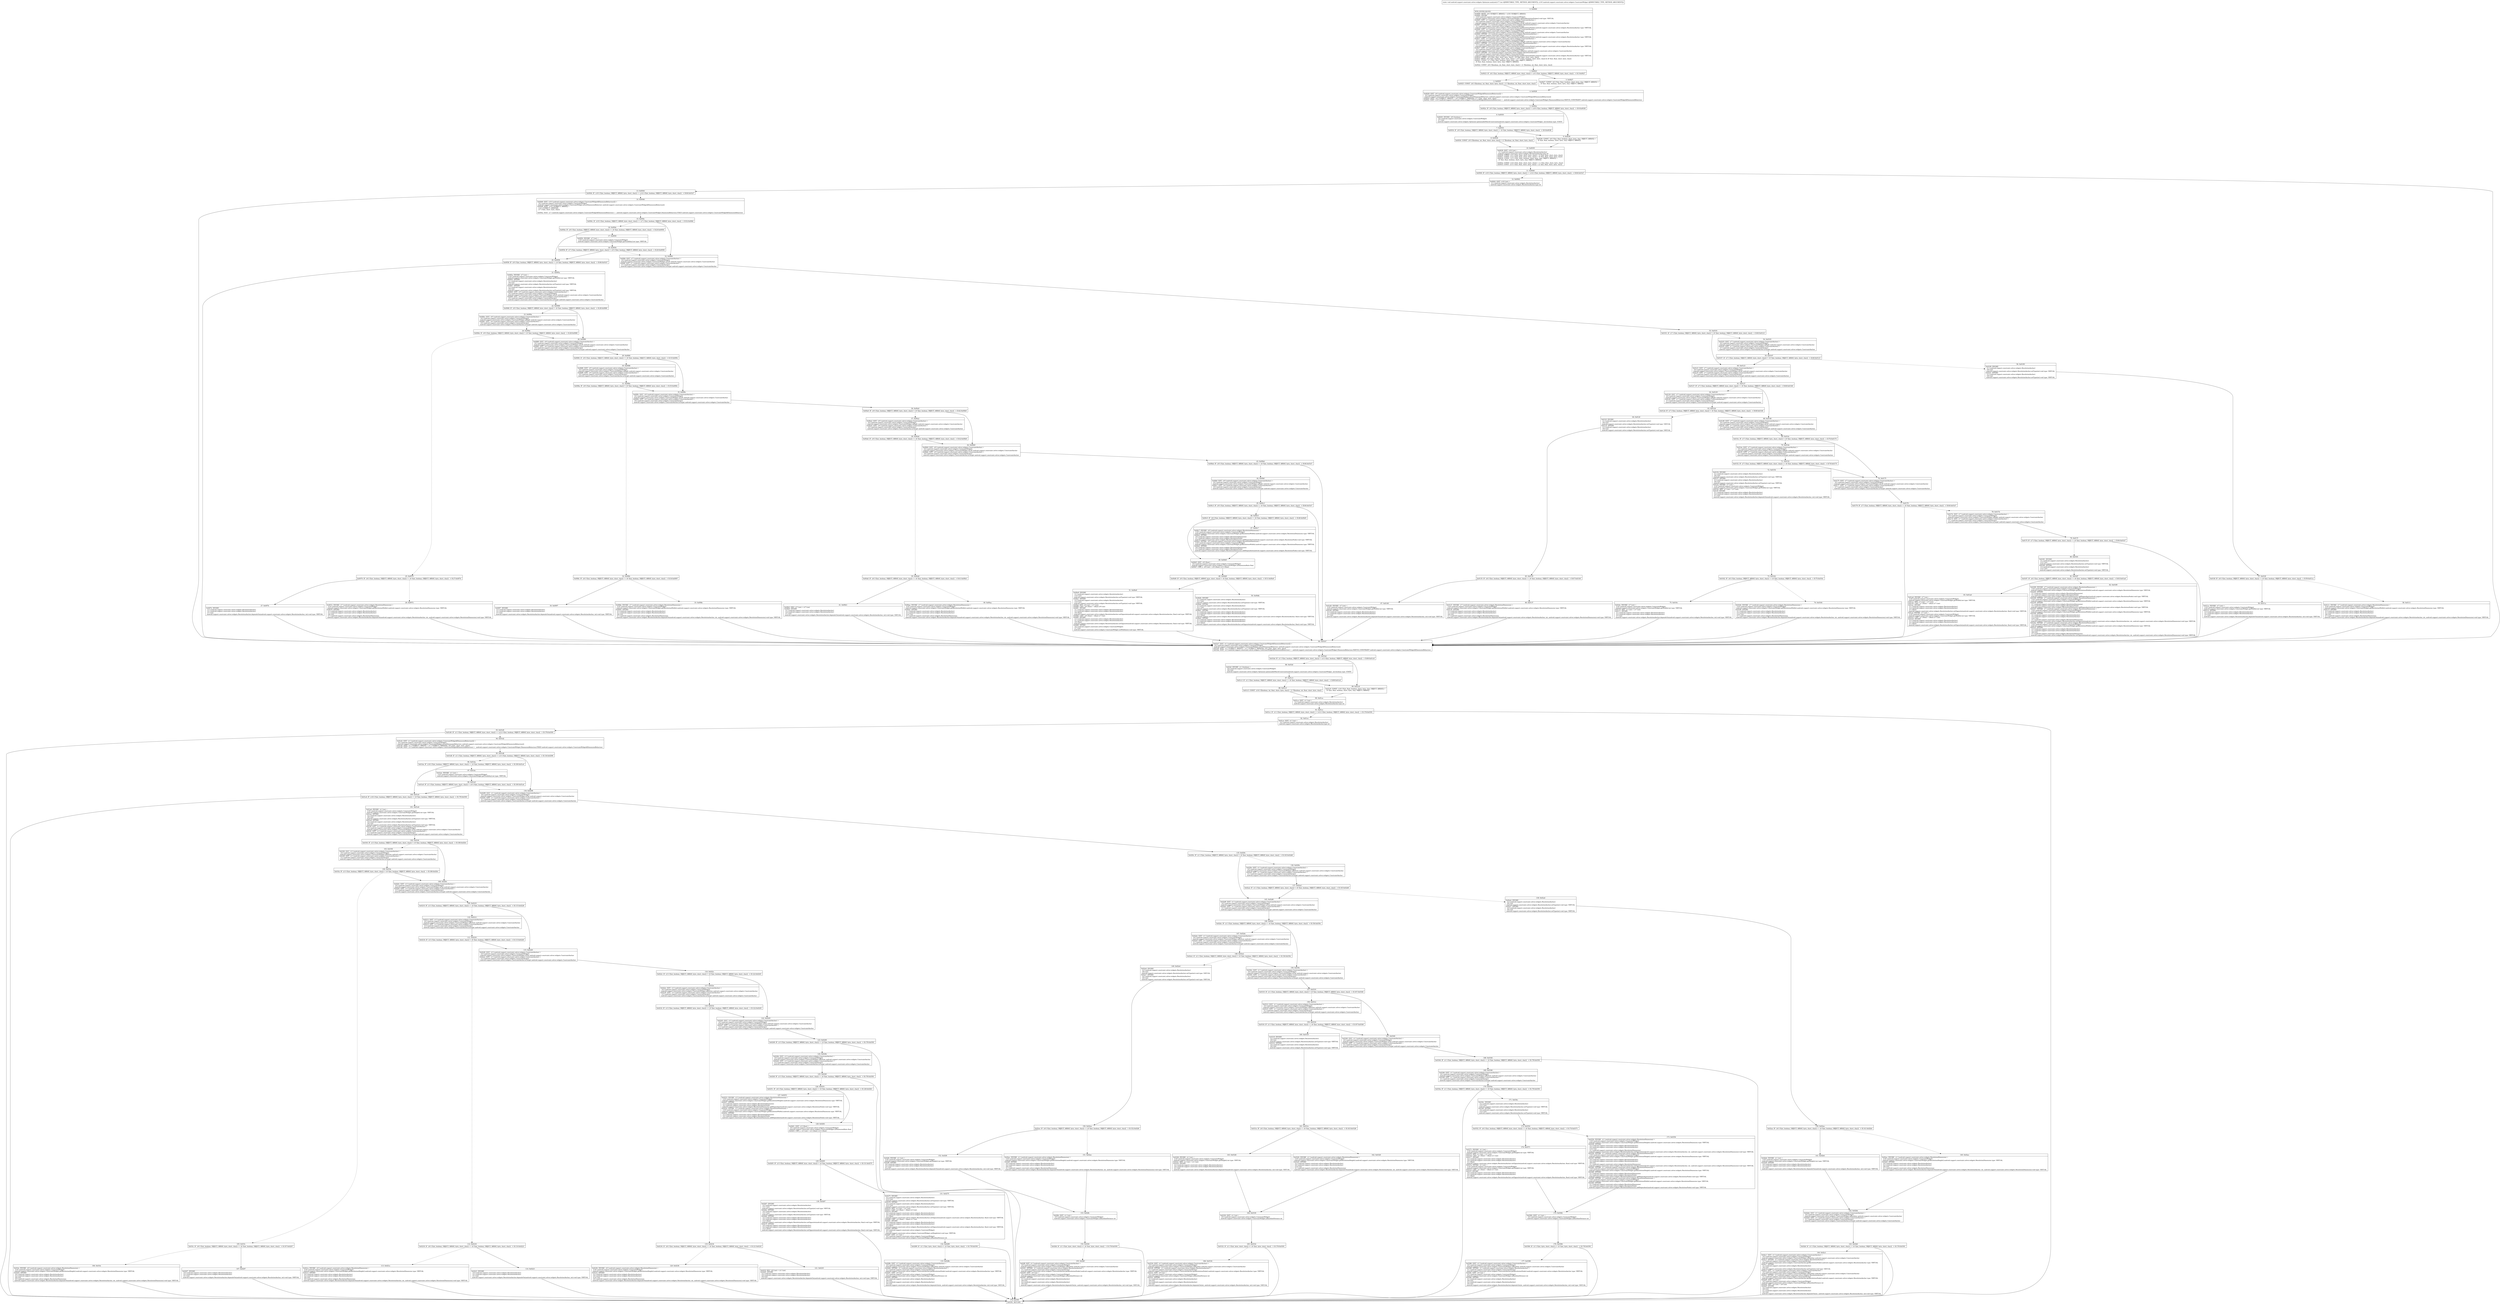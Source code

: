 digraph "CFG forandroid.support.constraint.solver.widgets.Optimizer.analyze(ILandroid\/support\/constraint\/solver\/widgets\/ConstraintWidget;)V" {
Node_0 [shape=record,label="{0\:\ 0x0000|MTH_ENTER_BLOCK\l|0x0000: MOVE  (r0 I:?[OBJECT, ARRAY]) = (r18 I:?[OBJECT, ARRAY]) \l0x0002: INVOKE  \l  (r18 I:android.support.constraint.solver.widgets.ConstraintWidget)\l android.support.constraint.solver.widgets.ConstraintWidget.updateResolutionNodes():void type: VIRTUAL \l0x0005: IGET  (r1 I:android.support.constraint.solver.widgets.ConstraintAnchor) = \l  (r0 I:android.support.constraint.solver.widgets.ConstraintWidget)\l android.support.constraint.solver.widgets.ConstraintWidget.mLeft android.support.constraint.solver.widgets.ConstraintAnchor \l0x0007: INVOKE  (r1 I:android.support.constraint.solver.widgets.ResolutionAnchor) = \l  (r1 I:android.support.constraint.solver.widgets.ConstraintAnchor)\l android.support.constraint.solver.widgets.ConstraintAnchor.getResolutionNode():android.support.constraint.solver.widgets.ResolutionAnchor type: VIRTUAL \l0x000b: IGET  (r2 I:android.support.constraint.solver.widgets.ConstraintAnchor) = \l  (r0 I:android.support.constraint.solver.widgets.ConstraintWidget)\l android.support.constraint.solver.widgets.ConstraintWidget.mTop android.support.constraint.solver.widgets.ConstraintAnchor \l0x000d: INVOKE  (r2 I:android.support.constraint.solver.widgets.ResolutionAnchor) = \l  (r2 I:android.support.constraint.solver.widgets.ConstraintAnchor)\l android.support.constraint.solver.widgets.ConstraintAnchor.getResolutionNode():android.support.constraint.solver.widgets.ResolutionAnchor type: VIRTUAL \l0x0011: IGET  (r3 I:android.support.constraint.solver.widgets.ConstraintAnchor) = \l  (r0 I:android.support.constraint.solver.widgets.ConstraintWidget)\l android.support.constraint.solver.widgets.ConstraintWidget.mRight android.support.constraint.solver.widgets.ConstraintAnchor \l0x0013: INVOKE  (r3 I:android.support.constraint.solver.widgets.ResolutionAnchor) = \l  (r3 I:android.support.constraint.solver.widgets.ConstraintAnchor)\l android.support.constraint.solver.widgets.ConstraintAnchor.getResolutionNode():android.support.constraint.solver.widgets.ResolutionAnchor type: VIRTUAL \l0x0017: IGET  (r4 I:android.support.constraint.solver.widgets.ConstraintAnchor) = \l  (r0 I:android.support.constraint.solver.widgets.ConstraintWidget)\l android.support.constraint.solver.widgets.ConstraintWidget.mBottom android.support.constraint.solver.widgets.ConstraintAnchor \l0x0019: INVOKE  (r4 I:android.support.constraint.solver.widgets.ResolutionAnchor) = \l  (r4 I:android.support.constraint.solver.widgets.ConstraintAnchor)\l android.support.constraint.solver.widgets.ConstraintAnchor.getResolutionNode():android.support.constraint.solver.widgets.ResolutionAnchor type: VIRTUAL \l0x001d: CONST  (r5 I:?[int, float, short, byte, char]) = (8 ?[int, float, short, byte, char]) \l0x001f: ARITH  (r6 I:?[int, boolean, short, byte, char]) = (r17 I:?[int, boolean, short, byte, char]) & (8 ?[int, float, short, byte, char]) \l0x0021: CONST  (r7 I:?[int, float, boolean, short, byte, char, OBJECT, ARRAY]) = \l  (0 ?[int, float, boolean, short, byte, char, OBJECT, ARRAY])\l \l0x0022: CONST  (r8 I:?[boolean, int, float, short, byte, char]) = (1 ?[boolean, int, float, short, byte, char]) \l}"];
Node_1 [shape=record,label="{1\:\ 0x0023|0x0023: IF  (r6 I:?[int, boolean, OBJECT, ARRAY, byte, short, char]) != (r5 I:?[int, boolean, OBJECT, ARRAY, byte, short, char])  \-\> B:3:0x0027 \l}"];
Node_2 [shape=record,label="{2\:\ 0x0025|0x0025: CONST  (r6 I:?[boolean, int, float, short, byte, char]) = (1 ?[boolean, int, float, short, byte, char]) \l}"];
Node_3 [shape=record,label="{3\:\ 0x0027|0x0027: CONST  (r6 I:?[int, float, boolean, short, byte, char, OBJECT, ARRAY]) = \l  (0 ?[int, float, boolean, short, byte, char, OBJECT, ARRAY])\l \l}"];
Node_4 [shape=record,label="{4\:\ 0x0028|0x0028: IGET  (r9 I:android.support.constraint.solver.widgets.ConstraintWidget$DimensionBehaviour[]) = \l  (r0 I:android.support.constraint.solver.widgets.ConstraintWidget)\l android.support.constraint.solver.widgets.ConstraintWidget.mListDimensionBehaviors android.support.constraint.solver.widgets.ConstraintWidget$DimensionBehaviour[] \l0x002a: AGET  (r9 I:?[OBJECT, ARRAY]) = (r9 I:?[OBJECT, ARRAY][]), (r7 I:?[int, short, byte, char]) \l0x002c: SGET  (r10 I:android.support.constraint.solver.widgets.ConstraintWidget$DimensionBehaviour) =  android.support.constraint.solver.widgets.ConstraintWidget.DimensionBehaviour.MATCH_CONSTRAINT android.support.constraint.solver.widgets.ConstraintWidget$DimensionBehaviour \l}"];
Node_5 [shape=record,label="{5\:\ 0x002e|0x002e: IF  (r9 I:?[int, boolean, OBJECT, ARRAY, byte, short, char]) != (r10 I:?[int, boolean, OBJECT, ARRAY, byte, short, char])  \-\> B:9:0x0038 \l}"];
Node_6 [shape=record,label="{6\:\ 0x0030|0x0030: INVOKE  (r9 I:boolean) = \l  (r0 I:android.support.constraint.solver.widgets.ConstraintWidget)\l  (r7 I:int)\l android.support.constraint.solver.widgets.Optimizer.optimizableMatchConstraint(android.support.constraint.solver.widgets.ConstraintWidget, int):boolean type: STATIC \l}"];
Node_7 [shape=record,label="{7\:\ 0x0034|0x0034: IF  (r9 I:?[int, boolean, OBJECT, ARRAY, byte, short, char]) == (0 ?[int, boolean, OBJECT, ARRAY, byte, short, char])  \-\> B:9:0x0038 \l}"];
Node_8 [shape=record,label="{8\:\ 0x0036|0x0036: CONST  (r9 I:?[boolean, int, float, short, byte, char]) = (1 ?[boolean, int, float, short, byte, char]) \l}"];
Node_9 [shape=record,label="{9\:\ 0x0038|0x0038: CONST  (r9 I:?[int, float, boolean, short, byte, char, OBJECT, ARRAY]) = \l  (0 ?[int, float, boolean, short, byte, char, OBJECT, ARRAY])\l \l}"];
Node_10 [shape=record,label="{10\:\ 0x0039|0x0039: IGET  (r10 I:int) = \l  (r1 I:android.support.constraint.solver.widgets.ResolutionAnchor)\l android.support.constraint.solver.widgets.ResolutionAnchor.type int \l0x003b: CONST  (r11 I:?[int, float, short, byte, char]) = (3 ?[int, float, short, byte, char]) \l0x003c: CONST  (r12 I:?[int, float, short, byte, char]) = (4 ?[int, float, short, byte, char]) \l0x003d: CONST  (r13 I:?[int, float, boolean, short, byte, char, OBJECT, ARRAY]) = \l  (0 ?[int, float, boolean, short, byte, char, OBJECT, ARRAY])\l \l0x003e: CONST  (r14 I:?[int, float, short, byte, char]) = (\-1 ?[int, float, short, byte, char]) \l0x003f: CONST  (r15 I:?[int, float, short, byte, char]) = (2 ?[int, float, short, byte, char]) \l}"];
Node_11 [shape=record,label="{11\:\ 0x0040|0x0040: IF  (r10 I:?[int, boolean, OBJECT, ARRAY, byte, short, char]) == (r12 I:?[int, boolean, OBJECT, ARRAY, byte, short, char])  \-\> B:84:0x01b7 \l}"];
Node_12 [shape=record,label="{12\:\ 0x0042|0x0042: IGET  (r10 I:int) = \l  (r3 I:android.support.constraint.solver.widgets.ResolutionAnchor)\l android.support.constraint.solver.widgets.ResolutionAnchor.type int \l}"];
Node_13 [shape=record,label="{13\:\ 0x0044|0x0044: IF  (r10 I:?[int, boolean, OBJECT, ARRAY, byte, short, char]) == (r12 I:?[int, boolean, OBJECT, ARRAY, byte, short, char])  \-\> B:84:0x01b7 \l}"];
Node_14 [shape=record,label="{14\:\ 0x0046|0x0046: IGET  (r10 I:android.support.constraint.solver.widgets.ConstraintWidget$DimensionBehaviour[]) = \l  (r0 I:android.support.constraint.solver.widgets.ConstraintWidget)\l android.support.constraint.solver.widgets.ConstraintWidget.mListDimensionBehaviors android.support.constraint.solver.widgets.ConstraintWidget$DimensionBehaviour[] \l0x0048: AGET  (r10 I:?[OBJECT, ARRAY]) = \l  (r10 I:?[OBJECT, ARRAY][])\l  (r7 I:?[int, short, byte, char])\l \l0x004a: SGET  (r7 I:android.support.constraint.solver.widgets.ConstraintWidget$DimensionBehaviour) =  android.support.constraint.solver.widgets.ConstraintWidget.DimensionBehaviour.FIXED android.support.constraint.solver.widgets.ConstraintWidget$DimensionBehaviour \l}"];
Node_15 [shape=record,label="{15\:\ 0x004c|0x004c: IF  (r10 I:?[int, boolean, OBJECT, ARRAY, byte, short, char]) == (r7 I:?[int, boolean, OBJECT, ARRAY, byte, short, char])  \-\> B:52:0x00fd \l}"];
Node_16 [shape=record,label="{16\:\ 0x004e|0x004e: IF  (r9 I:?[int, boolean, OBJECT, ARRAY, byte, short, char]) == (0 ?[int, boolean, OBJECT, ARRAY, byte, short, char])  \-\> B:20:0x0058 \l}"];
Node_17 [shape=record,label="{17\:\ 0x0050|0x0050: INVOKE  (r7 I:int) = \l  (r18 I:android.support.constraint.solver.widgets.ConstraintWidget)\l android.support.constraint.solver.widgets.ConstraintWidget.getVisibility():int type: VIRTUAL \l}"];
Node_18 [shape=record,label="{18\:\ 0x0054|0x0054: IF  (r7 I:?[int, boolean, OBJECT, ARRAY, byte, short, char]) != (r5 I:?[int, boolean, OBJECT, ARRAY, byte, short, char])  \-\> B:20:0x0058 \l}"];
Node_20 [shape=record,label="{20\:\ 0x0058|0x0058: IF  (r9 I:?[int, boolean, OBJECT, ARRAY, byte, short, char]) == (0 ?[int, boolean, OBJECT, ARRAY, byte, short, char])  \-\> B:84:0x01b7 \l}"];
Node_21 [shape=record,label="{21\:\ 0x005a|0x005a: INVOKE  (r7 I:int) = \l  (r18 I:android.support.constraint.solver.widgets.ConstraintWidget)\l android.support.constraint.solver.widgets.ConstraintWidget.getWidth():int type: VIRTUAL \l0x005e: INVOKE  \l  (r1 I:android.support.constraint.solver.widgets.ResolutionAnchor)\l  (r8 I:int)\l android.support.constraint.solver.widgets.ResolutionAnchor.setType(int):void type: VIRTUAL \l0x0061: INVOKE  \l  (r3 I:android.support.constraint.solver.widgets.ResolutionAnchor)\l  (r8 I:int)\l android.support.constraint.solver.widgets.ResolutionAnchor.setType(int):void type: VIRTUAL \l0x0064: IGET  (r9 I:android.support.constraint.solver.widgets.ConstraintAnchor) = \l  (r0 I:android.support.constraint.solver.widgets.ConstraintWidget)\l android.support.constraint.solver.widgets.ConstraintWidget.mLeft android.support.constraint.solver.widgets.ConstraintAnchor \l0x0066: IGET  (r9 I:android.support.constraint.solver.widgets.ConstraintAnchor) = \l  (r9 I:android.support.constraint.solver.widgets.ConstraintAnchor)\l android.support.constraint.solver.widgets.ConstraintAnchor.mTarget android.support.constraint.solver.widgets.ConstraintAnchor \l}"];
Node_22 [shape=record,label="{22\:\ 0x0068|0x0068: IF  (r9 I:?[int, boolean, OBJECT, ARRAY, byte, short, char]) != (0 ?[int, boolean, OBJECT, ARRAY, byte, short, char])  \-\> B:28:0x0080 \l}"];
Node_23 [shape=record,label="{23\:\ 0x006a|0x006a: IGET  (r9 I:android.support.constraint.solver.widgets.ConstraintAnchor) = \l  (r0 I:android.support.constraint.solver.widgets.ConstraintWidget)\l android.support.constraint.solver.widgets.ConstraintWidget.mRight android.support.constraint.solver.widgets.ConstraintAnchor \l0x006c: IGET  (r9 I:android.support.constraint.solver.widgets.ConstraintAnchor) = \l  (r9 I:android.support.constraint.solver.widgets.ConstraintAnchor)\l android.support.constraint.solver.widgets.ConstraintAnchor.mTarget android.support.constraint.solver.widgets.ConstraintAnchor \l}"];
Node_24 [shape=record,label="{24\:\ 0x006e|0x006e: IF  (r9 I:?[int, boolean, OBJECT, ARRAY, byte, short, char]) != (0 ?[int, boolean, OBJECT, ARRAY, byte, short, char])  \-\> B:28:0x0080 \l}"];
Node_25 [shape=record,label="{25\:\ 0x0070|0x0070: IF  (r6 I:?[int, boolean, OBJECT, ARRAY, byte, short, char]) == (0 ?[int, boolean, OBJECT, ARRAY, byte, short, char])  \-\> B:27:0x007b \l}"];
Node_26 [shape=record,label="{26\:\ 0x0072|0x0072: INVOKE  (r7 I:android.support.constraint.solver.widgets.ResolutionDimension) = \l  (r18 I:android.support.constraint.solver.widgets.ConstraintWidget)\l android.support.constraint.solver.widgets.ConstraintWidget.getResolutionWidth():android.support.constraint.solver.widgets.ResolutionDimension type: VIRTUAL \l0x0076: INVOKE  \l  (r3 I:android.support.constraint.solver.widgets.ResolutionAnchor)\l  (r1 I:android.support.constraint.solver.widgets.ResolutionAnchor)\l  (r8 I:int)\l  (r7 I:android.support.constraint.solver.widgets.ResolutionDimension)\l android.support.constraint.solver.widgets.ResolutionAnchor.dependsOn(android.support.constraint.solver.widgets.ResolutionAnchor, int, android.support.constraint.solver.widgets.ResolutionDimension):void type: VIRTUAL \l}"];
Node_27 [shape=record,label="{27\:\ 0x007b|0x007b: INVOKE  \l  (r3 I:android.support.constraint.solver.widgets.ResolutionAnchor)\l  (r1 I:android.support.constraint.solver.widgets.ResolutionAnchor)\l  (r7 I:int)\l android.support.constraint.solver.widgets.ResolutionAnchor.dependsOn(android.support.constraint.solver.widgets.ResolutionAnchor, int):void type: VIRTUAL \l}"];
Node_28 [shape=record,label="{28\:\ 0x0080|0x0080: IGET  (r9 I:android.support.constraint.solver.widgets.ConstraintAnchor) = \l  (r0 I:android.support.constraint.solver.widgets.ConstraintWidget)\l android.support.constraint.solver.widgets.ConstraintWidget.mLeft android.support.constraint.solver.widgets.ConstraintAnchor \l0x0082: IGET  (r9 I:android.support.constraint.solver.widgets.ConstraintAnchor) = \l  (r9 I:android.support.constraint.solver.widgets.ConstraintAnchor)\l android.support.constraint.solver.widgets.ConstraintAnchor.mTarget android.support.constraint.solver.widgets.ConstraintAnchor \l}"];
Node_29 [shape=record,label="{29\:\ 0x0084|0x0084: IF  (r9 I:?[int, boolean, OBJECT, ARRAY, byte, short, char]) == (0 ?[int, boolean, OBJECT, ARRAY, byte, short, char])  \-\> B:35:0x009c \l}"];
Node_30 [shape=record,label="{30\:\ 0x0086|0x0086: IGET  (r9 I:android.support.constraint.solver.widgets.ConstraintAnchor) = \l  (r0 I:android.support.constraint.solver.widgets.ConstraintWidget)\l android.support.constraint.solver.widgets.ConstraintWidget.mRight android.support.constraint.solver.widgets.ConstraintAnchor \l0x0088: IGET  (r9 I:android.support.constraint.solver.widgets.ConstraintAnchor) = \l  (r9 I:android.support.constraint.solver.widgets.ConstraintAnchor)\l android.support.constraint.solver.widgets.ConstraintAnchor.mTarget android.support.constraint.solver.widgets.ConstraintAnchor \l}"];
Node_31 [shape=record,label="{31\:\ 0x008a|0x008a: IF  (r9 I:?[int, boolean, OBJECT, ARRAY, byte, short, char]) != (0 ?[int, boolean, OBJECT, ARRAY, byte, short, char])  \-\> B:35:0x009c \l}"];
Node_32 [shape=record,label="{32\:\ 0x008c|0x008c: IF  (r6 I:?[int, boolean, OBJECT, ARRAY, byte, short, char]) == (0 ?[int, boolean, OBJECT, ARRAY, byte, short, char])  \-\> B:34:0x0097 \l}"];
Node_33 [shape=record,label="{33\:\ 0x008e|0x008e: INVOKE  (r7 I:android.support.constraint.solver.widgets.ResolutionDimension) = \l  (r18 I:android.support.constraint.solver.widgets.ConstraintWidget)\l android.support.constraint.solver.widgets.ConstraintWidget.getResolutionWidth():android.support.constraint.solver.widgets.ResolutionDimension type: VIRTUAL \l0x0092: INVOKE  \l  (r3 I:android.support.constraint.solver.widgets.ResolutionAnchor)\l  (r1 I:android.support.constraint.solver.widgets.ResolutionAnchor)\l  (r8 I:int)\l  (r7 I:android.support.constraint.solver.widgets.ResolutionDimension)\l android.support.constraint.solver.widgets.ResolutionAnchor.dependsOn(android.support.constraint.solver.widgets.ResolutionAnchor, int, android.support.constraint.solver.widgets.ResolutionDimension):void type: VIRTUAL \l}"];
Node_34 [shape=record,label="{34\:\ 0x0097|0x0097: INVOKE  \l  (r3 I:android.support.constraint.solver.widgets.ResolutionAnchor)\l  (r1 I:android.support.constraint.solver.widgets.ResolutionAnchor)\l  (r7 I:int)\l android.support.constraint.solver.widgets.ResolutionAnchor.dependsOn(android.support.constraint.solver.widgets.ResolutionAnchor, int):void type: VIRTUAL \l}"];
Node_35 [shape=record,label="{35\:\ 0x009c|0x009c: IGET  (r9 I:android.support.constraint.solver.widgets.ConstraintAnchor) = \l  (r0 I:android.support.constraint.solver.widgets.ConstraintWidget)\l android.support.constraint.solver.widgets.ConstraintWidget.mLeft android.support.constraint.solver.widgets.ConstraintAnchor \l0x009e: IGET  (r9 I:android.support.constraint.solver.widgets.ConstraintAnchor) = \l  (r9 I:android.support.constraint.solver.widgets.ConstraintAnchor)\l android.support.constraint.solver.widgets.ConstraintAnchor.mTarget android.support.constraint.solver.widgets.ConstraintAnchor \l}"];
Node_36 [shape=record,label="{36\:\ 0x00a0|0x00a0: IF  (r9 I:?[int, boolean, OBJECT, ARRAY, byte, short, char]) != (0 ?[int, boolean, OBJECT, ARRAY, byte, short, char])  \-\> B:42:0x00b9 \l}"];
Node_37 [shape=record,label="{37\:\ 0x00a2|0x00a2: IGET  (r9 I:android.support.constraint.solver.widgets.ConstraintAnchor) = \l  (r0 I:android.support.constraint.solver.widgets.ConstraintWidget)\l android.support.constraint.solver.widgets.ConstraintWidget.mRight android.support.constraint.solver.widgets.ConstraintAnchor \l0x00a4: IGET  (r9 I:android.support.constraint.solver.widgets.ConstraintAnchor) = \l  (r9 I:android.support.constraint.solver.widgets.ConstraintAnchor)\l android.support.constraint.solver.widgets.ConstraintAnchor.mTarget android.support.constraint.solver.widgets.ConstraintAnchor \l}"];
Node_38 [shape=record,label="{38\:\ 0x00a6|0x00a6: IF  (r9 I:?[int, boolean, OBJECT, ARRAY, byte, short, char]) == (0 ?[int, boolean, OBJECT, ARRAY, byte, short, char])  \-\> B:42:0x00b9 \l}"];
Node_39 [shape=record,label="{39\:\ 0x00a8|0x00a8: IF  (r6 I:?[int, boolean, OBJECT, ARRAY, byte, short, char]) == (0 ?[int, boolean, OBJECT, ARRAY, byte, short, char])  \-\> B:41:0x00b3 \l}"];
Node_40 [shape=record,label="{40\:\ 0x00aa|0x00aa: INVOKE  (r7 I:android.support.constraint.solver.widgets.ResolutionDimension) = \l  (r18 I:android.support.constraint.solver.widgets.ConstraintWidget)\l android.support.constraint.solver.widgets.ConstraintWidget.getResolutionWidth():android.support.constraint.solver.widgets.ResolutionDimension type: VIRTUAL \l0x00ae: INVOKE  \l  (r1 I:android.support.constraint.solver.widgets.ResolutionAnchor)\l  (r3 I:android.support.constraint.solver.widgets.ResolutionAnchor)\l  (r14 I:int)\l  (r7 I:android.support.constraint.solver.widgets.ResolutionDimension)\l android.support.constraint.solver.widgets.ResolutionAnchor.dependsOn(android.support.constraint.solver.widgets.ResolutionAnchor, int, android.support.constraint.solver.widgets.ResolutionDimension):void type: VIRTUAL \l}"];
Node_41 [shape=record,label="{41\:\ 0x00b3|0x00b3: NEG  (r7 I:int) = (r7 I:int) \l0x00b4: INVOKE  \l  (r1 I:android.support.constraint.solver.widgets.ResolutionAnchor)\l  (r3 I:android.support.constraint.solver.widgets.ResolutionAnchor)\l  (r7 I:int)\l android.support.constraint.solver.widgets.ResolutionAnchor.dependsOn(android.support.constraint.solver.widgets.ResolutionAnchor, int):void type: VIRTUAL \l}"];
Node_42 [shape=record,label="{42\:\ 0x00b9|0x00b9: IGET  (r9 I:android.support.constraint.solver.widgets.ConstraintAnchor) = \l  (r0 I:android.support.constraint.solver.widgets.ConstraintWidget)\l android.support.constraint.solver.widgets.ConstraintWidget.mLeft android.support.constraint.solver.widgets.ConstraintAnchor \l0x00bb: IGET  (r9 I:android.support.constraint.solver.widgets.ConstraintAnchor) = \l  (r9 I:android.support.constraint.solver.widgets.ConstraintAnchor)\l android.support.constraint.solver.widgets.ConstraintAnchor.mTarget android.support.constraint.solver.widgets.ConstraintAnchor \l}"];
Node_43 [shape=record,label="{43\:\ 0x00bd|0x00bd: IF  (r9 I:?[int, boolean, OBJECT, ARRAY, byte, short, char]) == (0 ?[int, boolean, OBJECT, ARRAY, byte, short, char])  \-\> B:84:0x01b7 \l}"];
Node_44 [shape=record,label="{44\:\ 0x00bf|0x00bf: IGET  (r9 I:android.support.constraint.solver.widgets.ConstraintAnchor) = \l  (r0 I:android.support.constraint.solver.widgets.ConstraintWidget)\l android.support.constraint.solver.widgets.ConstraintWidget.mRight android.support.constraint.solver.widgets.ConstraintAnchor \l0x00c1: IGET  (r9 I:android.support.constraint.solver.widgets.ConstraintAnchor) = \l  (r9 I:android.support.constraint.solver.widgets.ConstraintAnchor)\l android.support.constraint.solver.widgets.ConstraintAnchor.mTarget android.support.constraint.solver.widgets.ConstraintAnchor \l}"];
Node_45 [shape=record,label="{45\:\ 0x00c3|0x00c3: IF  (r9 I:?[int, boolean, OBJECT, ARRAY, byte, short, char]) == (0 ?[int, boolean, OBJECT, ARRAY, byte, short, char])  \-\> B:84:0x01b7 \l}"];
Node_46 [shape=record,label="{46\:\ 0x00c5|0x00c5: IF  (r6 I:?[int, boolean, OBJECT, ARRAY, byte, short, char]) == (0 ?[int, boolean, OBJECT, ARRAY, byte, short, char])  \-\> B:48:0x00d5 \l}"];
Node_47 [shape=record,label="{47\:\ 0x00c7|0x00c7: INVOKE  (r9 I:android.support.constraint.solver.widgets.ResolutionDimension) = \l  (r18 I:android.support.constraint.solver.widgets.ConstraintWidget)\l android.support.constraint.solver.widgets.ConstraintWidget.getResolutionWidth():android.support.constraint.solver.widgets.ResolutionDimension type: VIRTUAL \l0x00cb: INVOKE  \l  (r9 I:android.support.constraint.solver.widgets.ResolutionDimension)\l  (r1 I:android.support.constraint.solver.widgets.ResolutionNode)\l android.support.constraint.solver.widgets.ResolutionDimension.addDependent(android.support.constraint.solver.widgets.ResolutionNode):void type: VIRTUAL \l0x00ce: INVOKE  (r9 I:android.support.constraint.solver.widgets.ResolutionDimension) = \l  (r18 I:android.support.constraint.solver.widgets.ConstraintWidget)\l android.support.constraint.solver.widgets.ConstraintWidget.getResolutionWidth():android.support.constraint.solver.widgets.ResolutionDimension type: VIRTUAL \l0x00d2: INVOKE  \l  (r9 I:android.support.constraint.solver.widgets.ResolutionDimension)\l  (r3 I:android.support.constraint.solver.widgets.ResolutionNode)\l android.support.constraint.solver.widgets.ResolutionDimension.addDependent(android.support.constraint.solver.widgets.ResolutionNode):void type: VIRTUAL \l}"];
Node_48 [shape=record,label="{48\:\ 0x00d5|0x00d5: IGET  (r9 I:float) = \l  (r0 I:android.support.constraint.solver.widgets.ConstraintWidget)\l android.support.constraint.solver.widgets.ConstraintWidget.mDimensionRatio float \l0x00d7: CMP_L  (r9 I:int) = (r9 I:float), (r13 I:float) \l}"];
Node_49 [shape=record,label="{49\:\ 0x00d9|0x00d9: IF  (r9 I:?[int, boolean, OBJECT, ARRAY, byte, short, char]) != (0 ?[int, boolean, OBJECT, ARRAY, byte, short, char])  \-\> B:51:0x00e9 \l}"];
Node_50 [shape=record,label="{50\:\ 0x00db|0x00db: INVOKE  \l  (r1 I:android.support.constraint.solver.widgets.ResolutionAnchor)\l  (r11 I:int)\l android.support.constraint.solver.widgets.ResolutionAnchor.setType(int):void type: VIRTUAL \l0x00de: INVOKE  \l  (r3 I:android.support.constraint.solver.widgets.ResolutionAnchor)\l  (r11 I:int)\l android.support.constraint.solver.widgets.ResolutionAnchor.setType(int):void type: VIRTUAL \l0x00e1: INVOKE  \l  (r1 I:android.support.constraint.solver.widgets.ResolutionAnchor)\l  (r3 I:android.support.constraint.solver.widgets.ResolutionAnchor)\l  (r13 I:float)\l android.support.constraint.solver.widgets.ResolutionAnchor.setOpposite(android.support.constraint.solver.widgets.ResolutionAnchor, float):void type: VIRTUAL \l0x00e4: INVOKE  \l  (r3 I:android.support.constraint.solver.widgets.ResolutionAnchor)\l  (r1 I:android.support.constraint.solver.widgets.ResolutionAnchor)\l  (r13 I:float)\l android.support.constraint.solver.widgets.ResolutionAnchor.setOpposite(android.support.constraint.solver.widgets.ResolutionAnchor, float):void type: VIRTUAL \l}"];
Node_51 [shape=record,label="{51\:\ 0x00e9|0x00e9: INVOKE  \l  (r1 I:android.support.constraint.solver.widgets.ResolutionAnchor)\l  (r15 I:int)\l android.support.constraint.solver.widgets.ResolutionAnchor.setType(int):void type: VIRTUAL \l0x00ec: INVOKE  \l  (r3 I:android.support.constraint.solver.widgets.ResolutionAnchor)\l  (r15 I:int)\l android.support.constraint.solver.widgets.ResolutionAnchor.setType(int):void type: VIRTUAL \l0x00ef: NEG  (r9 I:int) = (r7 I:int) \l0x00f0: CAST  (r9 I:float) = (float) (r9 I:int) \l0x00f1: INVOKE  \l  (r1 I:android.support.constraint.solver.widgets.ResolutionAnchor)\l  (r3 I:android.support.constraint.solver.widgets.ResolutionAnchor)\l  (r9 I:float)\l android.support.constraint.solver.widgets.ResolutionAnchor.setOpposite(android.support.constraint.solver.widgets.ResolutionAnchor, float):void type: VIRTUAL \l0x00f4: CAST  (r9 I:float) = (float) (r7 I:int) \l0x00f5: INVOKE  \l  (r3 I:android.support.constraint.solver.widgets.ResolutionAnchor)\l  (r1 I:android.support.constraint.solver.widgets.ResolutionAnchor)\l  (r9 I:float)\l android.support.constraint.solver.widgets.ResolutionAnchor.setOpposite(android.support.constraint.solver.widgets.ResolutionAnchor, float):void type: VIRTUAL \l0x00f8: INVOKE  \l  (r0 I:android.support.constraint.solver.widgets.ConstraintWidget)\l  (r7 I:int)\l android.support.constraint.solver.widgets.ConstraintWidget.setWidth(int):void type: VIRTUAL \l}"];
Node_52 [shape=record,label="{52\:\ 0x00fd|0x00fd: IGET  (r7 I:android.support.constraint.solver.widgets.ConstraintAnchor) = \l  (r0 I:android.support.constraint.solver.widgets.ConstraintWidget)\l android.support.constraint.solver.widgets.ConstraintWidget.mLeft android.support.constraint.solver.widgets.ConstraintAnchor \l0x00ff: IGET  (r7 I:android.support.constraint.solver.widgets.ConstraintAnchor) = \l  (r7 I:android.support.constraint.solver.widgets.ConstraintAnchor)\l android.support.constraint.solver.widgets.ConstraintAnchor.mTarget android.support.constraint.solver.widgets.ConstraintAnchor \l}"];
Node_53 [shape=record,label="{53\:\ 0x0101|0x0101: IF  (r7 I:?[int, boolean, OBJECT, ARRAY, byte, short, char]) != (0 ?[int, boolean, OBJECT, ARRAY, byte, short, char])  \-\> B:60:0x0123 \l}"];
Node_54 [shape=record,label="{54\:\ 0x0103|0x0103: IGET  (r7 I:android.support.constraint.solver.widgets.ConstraintAnchor) = \l  (r0 I:android.support.constraint.solver.widgets.ConstraintWidget)\l android.support.constraint.solver.widgets.ConstraintWidget.mRight android.support.constraint.solver.widgets.ConstraintAnchor \l0x0105: IGET  (r7 I:android.support.constraint.solver.widgets.ConstraintAnchor) = \l  (r7 I:android.support.constraint.solver.widgets.ConstraintAnchor)\l android.support.constraint.solver.widgets.ConstraintAnchor.mTarget android.support.constraint.solver.widgets.ConstraintAnchor \l}"];
Node_55 [shape=record,label="{55\:\ 0x0107|0x0107: IF  (r7 I:?[int, boolean, OBJECT, ARRAY, byte, short, char]) != (0 ?[int, boolean, OBJECT, ARRAY, byte, short, char])  \-\> B:60:0x0123 \l}"];
Node_56 [shape=record,label="{56\:\ 0x0109|0x0109: INVOKE  \l  (r1 I:android.support.constraint.solver.widgets.ResolutionAnchor)\l  (r8 I:int)\l android.support.constraint.solver.widgets.ResolutionAnchor.setType(int):void type: VIRTUAL \l0x010c: INVOKE  \l  (r3 I:android.support.constraint.solver.widgets.ResolutionAnchor)\l  (r8 I:int)\l android.support.constraint.solver.widgets.ResolutionAnchor.setType(int):void type: VIRTUAL \l}"];
Node_57 [shape=record,label="{57\:\ 0x010f|0x010f: IF  (r6 I:?[int, boolean, OBJECT, ARRAY, byte, short, char]) == (0 ?[int, boolean, OBJECT, ARRAY, byte, short, char])  \-\> B:59:0x011a \l}"];
Node_58 [shape=record,label="{58\:\ 0x0111|0x0111: INVOKE  (r7 I:android.support.constraint.solver.widgets.ResolutionDimension) = \l  (r18 I:android.support.constraint.solver.widgets.ConstraintWidget)\l android.support.constraint.solver.widgets.ConstraintWidget.getResolutionWidth():android.support.constraint.solver.widgets.ResolutionDimension type: VIRTUAL \l0x0115: INVOKE  \l  (r3 I:android.support.constraint.solver.widgets.ResolutionAnchor)\l  (r1 I:android.support.constraint.solver.widgets.ResolutionAnchor)\l  (r8 I:int)\l  (r7 I:android.support.constraint.solver.widgets.ResolutionDimension)\l android.support.constraint.solver.widgets.ResolutionAnchor.dependsOn(android.support.constraint.solver.widgets.ResolutionAnchor, int, android.support.constraint.solver.widgets.ResolutionDimension):void type: VIRTUAL \l}"];
Node_59 [shape=record,label="{59\:\ 0x011a|0x011a: INVOKE  (r7 I:int) = \l  (r18 I:android.support.constraint.solver.widgets.ConstraintWidget)\l android.support.constraint.solver.widgets.ConstraintWidget.getWidth():int type: VIRTUAL \l0x011e: INVOKE  \l  (r3 I:android.support.constraint.solver.widgets.ResolutionAnchor)\l  (r1 I:android.support.constraint.solver.widgets.ResolutionAnchor)\l  (r7 I:int)\l android.support.constraint.solver.widgets.ResolutionAnchor.dependsOn(android.support.constraint.solver.widgets.ResolutionAnchor, int):void type: VIRTUAL \l}"];
Node_60 [shape=record,label="{60\:\ 0x0123|0x0123: IGET  (r7 I:android.support.constraint.solver.widgets.ConstraintAnchor) = \l  (r0 I:android.support.constraint.solver.widgets.ConstraintWidget)\l android.support.constraint.solver.widgets.ConstraintWidget.mLeft android.support.constraint.solver.widgets.ConstraintAnchor \l0x0125: IGET  (r7 I:android.support.constraint.solver.widgets.ConstraintAnchor) = \l  (r7 I:android.support.constraint.solver.widgets.ConstraintAnchor)\l android.support.constraint.solver.widgets.ConstraintAnchor.mTarget android.support.constraint.solver.widgets.ConstraintAnchor \l}"];
Node_61 [shape=record,label="{61\:\ 0x0127|0x0127: IF  (r7 I:?[int, boolean, OBJECT, ARRAY, byte, short, char]) == (0 ?[int, boolean, OBJECT, ARRAY, byte, short, char])  \-\> B:68:0x0148 \l}"];
Node_62 [shape=record,label="{62\:\ 0x0129|0x0129: IGET  (r7 I:android.support.constraint.solver.widgets.ConstraintAnchor) = \l  (r0 I:android.support.constraint.solver.widgets.ConstraintWidget)\l android.support.constraint.solver.widgets.ConstraintWidget.mRight android.support.constraint.solver.widgets.ConstraintAnchor \l0x012b: IGET  (r7 I:android.support.constraint.solver.widgets.ConstraintAnchor) = \l  (r7 I:android.support.constraint.solver.widgets.ConstraintAnchor)\l android.support.constraint.solver.widgets.ConstraintAnchor.mTarget android.support.constraint.solver.widgets.ConstraintAnchor \l}"];
Node_63 [shape=record,label="{63\:\ 0x012d|0x012d: IF  (r7 I:?[int, boolean, OBJECT, ARRAY, byte, short, char]) != (0 ?[int, boolean, OBJECT, ARRAY, byte, short, char])  \-\> B:68:0x0148 \l}"];
Node_64 [shape=record,label="{64\:\ 0x012f|0x012f: INVOKE  \l  (r1 I:android.support.constraint.solver.widgets.ResolutionAnchor)\l  (r8 I:int)\l android.support.constraint.solver.widgets.ResolutionAnchor.setType(int):void type: VIRTUAL \l0x0132: INVOKE  \l  (r3 I:android.support.constraint.solver.widgets.ResolutionAnchor)\l  (r8 I:int)\l android.support.constraint.solver.widgets.ResolutionAnchor.setType(int):void type: VIRTUAL \l}"];
Node_65 [shape=record,label="{65\:\ 0x0135|0x0135: IF  (r6 I:?[int, boolean, OBJECT, ARRAY, byte, short, char]) == (0 ?[int, boolean, OBJECT, ARRAY, byte, short, char])  \-\> B:67:0x0140 \l}"];
Node_66 [shape=record,label="{66\:\ 0x0137|0x0137: INVOKE  (r7 I:android.support.constraint.solver.widgets.ResolutionDimension) = \l  (r18 I:android.support.constraint.solver.widgets.ConstraintWidget)\l android.support.constraint.solver.widgets.ConstraintWidget.getResolutionWidth():android.support.constraint.solver.widgets.ResolutionDimension type: VIRTUAL \l0x013b: INVOKE  \l  (r3 I:android.support.constraint.solver.widgets.ResolutionAnchor)\l  (r1 I:android.support.constraint.solver.widgets.ResolutionAnchor)\l  (r8 I:int)\l  (r7 I:android.support.constraint.solver.widgets.ResolutionDimension)\l android.support.constraint.solver.widgets.ResolutionAnchor.dependsOn(android.support.constraint.solver.widgets.ResolutionAnchor, int, android.support.constraint.solver.widgets.ResolutionDimension):void type: VIRTUAL \l}"];
Node_67 [shape=record,label="{67\:\ 0x0140|0x0140: INVOKE  (r7 I:int) = \l  (r18 I:android.support.constraint.solver.widgets.ConstraintWidget)\l android.support.constraint.solver.widgets.ConstraintWidget.getWidth():int type: VIRTUAL \l0x0144: INVOKE  \l  (r3 I:android.support.constraint.solver.widgets.ResolutionAnchor)\l  (r1 I:android.support.constraint.solver.widgets.ResolutionAnchor)\l  (r7 I:int)\l android.support.constraint.solver.widgets.ResolutionAnchor.dependsOn(android.support.constraint.solver.widgets.ResolutionAnchor, int):void type: VIRTUAL \l}"];
Node_68 [shape=record,label="{68\:\ 0x0148|0x0148: IGET  (r7 I:android.support.constraint.solver.widgets.ConstraintAnchor) = \l  (r0 I:android.support.constraint.solver.widgets.ConstraintWidget)\l android.support.constraint.solver.widgets.ConstraintWidget.mLeft android.support.constraint.solver.widgets.ConstraintAnchor \l0x014a: IGET  (r7 I:android.support.constraint.solver.widgets.ConstraintAnchor) = \l  (r7 I:android.support.constraint.solver.widgets.ConstraintAnchor)\l android.support.constraint.solver.widgets.ConstraintAnchor.mTarget android.support.constraint.solver.widgets.ConstraintAnchor \l}"];
Node_69 [shape=record,label="{69\:\ 0x014c|0x014c: IF  (r7 I:?[int, boolean, OBJECT, ARRAY, byte, short, char]) != (0 ?[int, boolean, OBJECT, ARRAY, byte, short, char])  \-\> B:76:0x0175 \l}"];
Node_70 [shape=record,label="{70\:\ 0x014e|0x014e: IGET  (r7 I:android.support.constraint.solver.widgets.ConstraintAnchor) = \l  (r0 I:android.support.constraint.solver.widgets.ConstraintWidget)\l android.support.constraint.solver.widgets.ConstraintWidget.mRight android.support.constraint.solver.widgets.ConstraintAnchor \l0x0150: IGET  (r7 I:android.support.constraint.solver.widgets.ConstraintAnchor) = \l  (r7 I:android.support.constraint.solver.widgets.ConstraintAnchor)\l android.support.constraint.solver.widgets.ConstraintAnchor.mTarget android.support.constraint.solver.widgets.ConstraintAnchor \l}"];
Node_71 [shape=record,label="{71\:\ 0x0152|0x0152: IF  (r7 I:?[int, boolean, OBJECT, ARRAY, byte, short, char]) == (0 ?[int, boolean, OBJECT, ARRAY, byte, short, char])  \-\> B:76:0x0175 \l}"];
Node_72 [shape=record,label="{72\:\ 0x0154|0x0154: INVOKE  \l  (r1 I:android.support.constraint.solver.widgets.ResolutionAnchor)\l  (r8 I:int)\l android.support.constraint.solver.widgets.ResolutionAnchor.setType(int):void type: VIRTUAL \l0x0157: INVOKE  \l  (r3 I:android.support.constraint.solver.widgets.ResolutionAnchor)\l  (r8 I:int)\l android.support.constraint.solver.widgets.ResolutionAnchor.setType(int):void type: VIRTUAL \l0x015a: INVOKE  (r7 I:int) = \l  (r18 I:android.support.constraint.solver.widgets.ConstraintWidget)\l android.support.constraint.solver.widgets.ConstraintWidget.getWidth():int type: VIRTUAL \l0x015e: NEG  (r7 I:int) = (r7 I:int) \l0x015f: INVOKE  \l  (r1 I:android.support.constraint.solver.widgets.ResolutionAnchor)\l  (r3 I:android.support.constraint.solver.widgets.ResolutionAnchor)\l  (r7 I:int)\l android.support.constraint.solver.widgets.ResolutionAnchor.dependsOn(android.support.constraint.solver.widgets.ResolutionAnchor, int):void type: VIRTUAL \l}"];
Node_73 [shape=record,label="{73\:\ 0x0162|0x0162: IF  (r6 I:?[int, boolean, OBJECT, ARRAY, byte, short, char]) == (0 ?[int, boolean, OBJECT, ARRAY, byte, short, char])  \-\> B:75:0x016c \l}"];
Node_74 [shape=record,label="{74\:\ 0x0164|0x0164: INVOKE  (r7 I:android.support.constraint.solver.widgets.ResolutionDimension) = \l  (r18 I:android.support.constraint.solver.widgets.ConstraintWidget)\l android.support.constraint.solver.widgets.ConstraintWidget.getResolutionWidth():android.support.constraint.solver.widgets.ResolutionDimension type: VIRTUAL \l0x0168: INVOKE  \l  (r1 I:android.support.constraint.solver.widgets.ResolutionAnchor)\l  (r3 I:android.support.constraint.solver.widgets.ResolutionAnchor)\l  (r14 I:int)\l  (r7 I:android.support.constraint.solver.widgets.ResolutionDimension)\l android.support.constraint.solver.widgets.ResolutionAnchor.dependsOn(android.support.constraint.solver.widgets.ResolutionAnchor, int, android.support.constraint.solver.widgets.ResolutionDimension):void type: VIRTUAL \l}"];
Node_75 [shape=record,label="{75\:\ 0x016c|0x016c: INVOKE  (r7 I:int) = \l  (r18 I:android.support.constraint.solver.widgets.ConstraintWidget)\l android.support.constraint.solver.widgets.ConstraintWidget.getWidth():int type: VIRTUAL \l0x0170: NEG  (r7 I:int) = (r7 I:int) \l0x0171: INVOKE  \l  (r1 I:android.support.constraint.solver.widgets.ResolutionAnchor)\l  (r3 I:android.support.constraint.solver.widgets.ResolutionAnchor)\l  (r7 I:int)\l android.support.constraint.solver.widgets.ResolutionAnchor.dependsOn(android.support.constraint.solver.widgets.ResolutionAnchor, int):void type: VIRTUAL \l}"];
Node_76 [shape=record,label="{76\:\ 0x0175|0x0175: IGET  (r7 I:android.support.constraint.solver.widgets.ConstraintAnchor) = \l  (r0 I:android.support.constraint.solver.widgets.ConstraintWidget)\l android.support.constraint.solver.widgets.ConstraintWidget.mLeft android.support.constraint.solver.widgets.ConstraintAnchor \l0x0177: IGET  (r7 I:android.support.constraint.solver.widgets.ConstraintAnchor) = \l  (r7 I:android.support.constraint.solver.widgets.ConstraintAnchor)\l android.support.constraint.solver.widgets.ConstraintAnchor.mTarget android.support.constraint.solver.widgets.ConstraintAnchor \l}"];
Node_77 [shape=record,label="{77\:\ 0x0179|0x0179: IF  (r7 I:?[int, boolean, OBJECT, ARRAY, byte, short, char]) == (0 ?[int, boolean, OBJECT, ARRAY, byte, short, char])  \-\> B:84:0x01b7 \l}"];
Node_78 [shape=record,label="{78\:\ 0x017b|0x017b: IGET  (r7 I:android.support.constraint.solver.widgets.ConstraintAnchor) = \l  (r0 I:android.support.constraint.solver.widgets.ConstraintWidget)\l android.support.constraint.solver.widgets.ConstraintWidget.mRight android.support.constraint.solver.widgets.ConstraintAnchor \l0x017d: IGET  (r7 I:android.support.constraint.solver.widgets.ConstraintAnchor) = \l  (r7 I:android.support.constraint.solver.widgets.ConstraintAnchor)\l android.support.constraint.solver.widgets.ConstraintAnchor.mTarget android.support.constraint.solver.widgets.ConstraintAnchor \l}"];
Node_79 [shape=record,label="{79\:\ 0x017f|0x017f: IF  (r7 I:?[int, boolean, OBJECT, ARRAY, byte, short, char]) == (0 ?[int, boolean, OBJECT, ARRAY, byte, short, char])  \-\> B:84:0x01b7 \l}"];
Node_80 [shape=record,label="{80\:\ 0x0181|0x0181: INVOKE  \l  (r1 I:android.support.constraint.solver.widgets.ResolutionAnchor)\l  (r15 I:int)\l android.support.constraint.solver.widgets.ResolutionAnchor.setType(int):void type: VIRTUAL \l0x0184: INVOKE  \l  (r3 I:android.support.constraint.solver.widgets.ResolutionAnchor)\l  (r15 I:int)\l android.support.constraint.solver.widgets.ResolutionAnchor.setType(int):void type: VIRTUAL \l}"];
Node_81 [shape=record,label="{81\:\ 0x0187|0x0187: IF  (r6 I:?[int, boolean, OBJECT, ARRAY, byte, short, char]) == (0 ?[int, boolean, OBJECT, ARRAY, byte, short, char])  \-\> B:83:0x01a6 \l}"];
Node_82 [shape=record,label="{82\:\ 0x0189|0x0189: INVOKE  (r7 I:android.support.constraint.solver.widgets.ResolutionDimension) = \l  (r18 I:android.support.constraint.solver.widgets.ConstraintWidget)\l android.support.constraint.solver.widgets.ConstraintWidget.getResolutionWidth():android.support.constraint.solver.widgets.ResolutionDimension type: VIRTUAL \l0x018d: INVOKE  \l  (r7 I:android.support.constraint.solver.widgets.ResolutionDimension)\l  (r1 I:android.support.constraint.solver.widgets.ResolutionNode)\l android.support.constraint.solver.widgets.ResolutionDimension.addDependent(android.support.constraint.solver.widgets.ResolutionNode):void type: VIRTUAL \l0x0190: INVOKE  (r7 I:android.support.constraint.solver.widgets.ResolutionDimension) = \l  (r18 I:android.support.constraint.solver.widgets.ConstraintWidget)\l android.support.constraint.solver.widgets.ConstraintWidget.getResolutionWidth():android.support.constraint.solver.widgets.ResolutionDimension type: VIRTUAL \l0x0194: INVOKE  \l  (r7 I:android.support.constraint.solver.widgets.ResolutionDimension)\l  (r3 I:android.support.constraint.solver.widgets.ResolutionNode)\l android.support.constraint.solver.widgets.ResolutionDimension.addDependent(android.support.constraint.solver.widgets.ResolutionNode):void type: VIRTUAL \l0x0197: INVOKE  (r7 I:android.support.constraint.solver.widgets.ResolutionDimension) = \l  (r18 I:android.support.constraint.solver.widgets.ConstraintWidget)\l android.support.constraint.solver.widgets.ConstraintWidget.getResolutionWidth():android.support.constraint.solver.widgets.ResolutionDimension type: VIRTUAL \l0x019b: INVOKE  \l  (r1 I:android.support.constraint.solver.widgets.ResolutionAnchor)\l  (r3 I:android.support.constraint.solver.widgets.ResolutionAnchor)\l  (r14 I:int)\l  (r7 I:android.support.constraint.solver.widgets.ResolutionDimension)\l android.support.constraint.solver.widgets.ResolutionAnchor.setOpposite(android.support.constraint.solver.widgets.ResolutionAnchor, int, android.support.constraint.solver.widgets.ResolutionDimension):void type: VIRTUAL \l0x019e: INVOKE  (r7 I:android.support.constraint.solver.widgets.ResolutionDimension) = \l  (r18 I:android.support.constraint.solver.widgets.ConstraintWidget)\l android.support.constraint.solver.widgets.ConstraintWidget.getResolutionWidth():android.support.constraint.solver.widgets.ResolutionDimension type: VIRTUAL \l0x01a2: INVOKE  \l  (r3 I:android.support.constraint.solver.widgets.ResolutionAnchor)\l  (r1 I:android.support.constraint.solver.widgets.ResolutionAnchor)\l  (r8 I:int)\l  (r7 I:android.support.constraint.solver.widgets.ResolutionDimension)\l android.support.constraint.solver.widgets.ResolutionAnchor.setOpposite(android.support.constraint.solver.widgets.ResolutionAnchor, int, android.support.constraint.solver.widgets.ResolutionDimension):void type: VIRTUAL \l}"];
Node_83 [shape=record,label="{83\:\ 0x01a6|0x01a6: INVOKE  (r7 I:int) = \l  (r18 I:android.support.constraint.solver.widgets.ConstraintWidget)\l android.support.constraint.solver.widgets.ConstraintWidget.getWidth():int type: VIRTUAL \l0x01aa: NEG  (r7 I:int) = (r7 I:int) \l0x01ab: CAST  (r7 I:float) = (float) (r7 I:int) \l0x01ac: INVOKE  \l  (r1 I:android.support.constraint.solver.widgets.ResolutionAnchor)\l  (r3 I:android.support.constraint.solver.widgets.ResolutionAnchor)\l  (r7 I:float)\l android.support.constraint.solver.widgets.ResolutionAnchor.setOpposite(android.support.constraint.solver.widgets.ResolutionAnchor, float):void type: VIRTUAL \l0x01af: INVOKE  (r7 I:int) = \l  (r18 I:android.support.constraint.solver.widgets.ConstraintWidget)\l android.support.constraint.solver.widgets.ConstraintWidget.getWidth():int type: VIRTUAL \l0x01b3: CAST  (r7 I:float) = (float) (r7 I:int) \l0x01b4: INVOKE  \l  (r3 I:android.support.constraint.solver.widgets.ResolutionAnchor)\l  (r1 I:android.support.constraint.solver.widgets.ResolutionAnchor)\l  (r7 I:float)\l android.support.constraint.solver.widgets.ResolutionAnchor.setOpposite(android.support.constraint.solver.widgets.ResolutionAnchor, float):void type: VIRTUAL \l}"];
Node_84 [shape=record,label="{84\:\ 0x01b7|0x01b7: IGET  (r1 I:android.support.constraint.solver.widgets.ConstraintWidget$DimensionBehaviour[]) = \l  (r0 I:android.support.constraint.solver.widgets.ConstraintWidget)\l android.support.constraint.solver.widgets.ConstraintWidget.mListDimensionBehaviors android.support.constraint.solver.widgets.ConstraintWidget$DimensionBehaviour[] \l0x01b9: AGET  (r1 I:?[OBJECT, ARRAY]) = (r1 I:?[OBJECT, ARRAY][]), (r8 I:?[int, short, byte, char]) \l0x01bb: SGET  (r3 I:android.support.constraint.solver.widgets.ConstraintWidget$DimensionBehaviour) =  android.support.constraint.solver.widgets.ConstraintWidget.DimensionBehaviour.MATCH_CONSTRAINT android.support.constraint.solver.widgets.ConstraintWidget$DimensionBehaviour \l}"];
Node_85 [shape=record,label="{85\:\ 0x01bd|0x01bd: IF  (r1 I:?[int, boolean, OBJECT, ARRAY, byte, short, char]) != (r3 I:?[int, boolean, OBJECT, ARRAY, byte, short, char])  \-\> B:89:0x01c8 \l}"];
Node_86 [shape=record,label="{86\:\ 0x01bf|0x01bf: INVOKE  (r1 I:boolean) = \l  (r0 I:android.support.constraint.solver.widgets.ConstraintWidget)\l  (r8 I:int)\l android.support.constraint.solver.widgets.Optimizer.optimizableMatchConstraint(android.support.constraint.solver.widgets.ConstraintWidget, int):boolean type: STATIC \l}"];
Node_87 [shape=record,label="{87\:\ 0x01c3|0x01c3: IF  (r1 I:?[int, boolean, OBJECT, ARRAY, byte, short, char]) == (0 ?[int, boolean, OBJECT, ARRAY, byte, short, char])  \-\> B:89:0x01c8 \l}"];
Node_88 [shape=record,label="{88\:\ 0x01c5|0x01c5: CONST  (r16 I:?[boolean, int, float, short, byte, char]) = (1 ?[boolean, int, float, short, byte, char]) \l}"];
Node_89 [shape=record,label="{89\:\ 0x01c8|0x01c8: CONST  (r16 I:?[int, float, boolean, short, byte, char, OBJECT, ARRAY]) = \l  (0 ?[int, float, boolean, short, byte, char, OBJECT, ARRAY])\l \l}"];
Node_90 [shape=record,label="{90\:\ 0x01ca|0x01ca: IGET  (r1 I:int) = \l  (r2 I:android.support.constraint.solver.widgets.ResolutionAnchor)\l android.support.constraint.solver.widgets.ResolutionAnchor.type int \l}"];
Node_91 [shape=record,label="{91\:\ 0x01cc|0x01cc: IF  (r1 I:?[int, boolean, OBJECT, ARRAY, byte, short, char]) == (r12 I:?[int, boolean, OBJECT, ARRAY, byte, short, char])  \-\> B:178:0x0391 \l}"];
Node_92 [shape=record,label="{92\:\ 0x01ce|0x01ce: IGET  (r1 I:int) = \l  (r4 I:android.support.constraint.solver.widgets.ResolutionAnchor)\l android.support.constraint.solver.widgets.ResolutionAnchor.type int \l}"];
Node_93 [shape=record,label="{93\:\ 0x01d0|0x01d0: IF  (r1 I:?[int, boolean, OBJECT, ARRAY, byte, short, char]) == (r12 I:?[int, boolean, OBJECT, ARRAY, byte, short, char])  \-\> B:178:0x0391 \l}"];
Node_94 [shape=record,label="{94\:\ 0x01d2|0x01d2: IGET  (r1 I:android.support.constraint.solver.widgets.ConstraintWidget$DimensionBehaviour[]) = \l  (r0 I:android.support.constraint.solver.widgets.ConstraintWidget)\l android.support.constraint.solver.widgets.ConstraintWidget.mListDimensionBehaviors android.support.constraint.solver.widgets.ConstraintWidget$DimensionBehaviour[] \l0x01d4: AGET  (r1 I:?[OBJECT, ARRAY]) = (r1 I:?[OBJECT, ARRAY][]), (r8 I:?[int, short, byte, char]) \l0x01d6: SGET  (r3 I:android.support.constraint.solver.widgets.ConstraintWidget$DimensionBehaviour) =  android.support.constraint.solver.widgets.ConstraintWidget.DimensionBehaviour.FIXED android.support.constraint.solver.widgets.ConstraintWidget$DimensionBehaviour \l}"];
Node_95 [shape=record,label="{95\:\ 0x01d8|0x01d8: IF  (r1 I:?[int, boolean, OBJECT, ARRAY, byte, short, char]) == (r3 I:?[int, boolean, OBJECT, ARRAY, byte, short, char])  \-\> B:134:0x0298 \l}"];
Node_96 [shape=record,label="{96\:\ 0x01da|0x01da: IF  (r16 I:?[int, boolean, OBJECT, ARRAY, byte, short, char]) == (0 ?[int, boolean, OBJECT, ARRAY, byte, short, char])  \-\> B:100:0x01e4 \l}"];
Node_97 [shape=record,label="{97\:\ 0x01dc|0x01dc: INVOKE  (r1 I:int) = \l  (r18 I:android.support.constraint.solver.widgets.ConstraintWidget)\l android.support.constraint.solver.widgets.ConstraintWidget.getVisibility():int type: VIRTUAL \l}"];
Node_98 [shape=record,label="{98\:\ 0x01e0|0x01e0: IF  (r1 I:?[int, boolean, OBJECT, ARRAY, byte, short, char]) != (r5 I:?[int, boolean, OBJECT, ARRAY, byte, short, char])  \-\> B:100:0x01e4 \l}"];
Node_100 [shape=record,label="{100\:\ 0x01e4|0x01e4: IF  (r16 I:?[int, boolean, OBJECT, ARRAY, byte, short, char]) == (0 ?[int, boolean, OBJECT, ARRAY, byte, short, char])  \-\> B:178:0x0391 \l}"];
Node_101 [shape=record,label="{101\:\ 0x01e6|0x01e6: INVOKE  (r1 I:int) = \l  (r18 I:android.support.constraint.solver.widgets.ConstraintWidget)\l android.support.constraint.solver.widgets.ConstraintWidget.getHeight():int type: VIRTUAL \l0x01ea: INVOKE  \l  (r2 I:android.support.constraint.solver.widgets.ResolutionAnchor)\l  (r8 I:int)\l android.support.constraint.solver.widgets.ResolutionAnchor.setType(int):void type: VIRTUAL \l0x01ed: INVOKE  \l  (r4 I:android.support.constraint.solver.widgets.ResolutionAnchor)\l  (r8 I:int)\l android.support.constraint.solver.widgets.ResolutionAnchor.setType(int):void type: VIRTUAL \l0x01f0: IGET  (r3 I:android.support.constraint.solver.widgets.ConstraintAnchor) = \l  (r0 I:android.support.constraint.solver.widgets.ConstraintWidget)\l android.support.constraint.solver.widgets.ConstraintWidget.mTop android.support.constraint.solver.widgets.ConstraintAnchor \l0x01f2: IGET  (r3 I:android.support.constraint.solver.widgets.ConstraintAnchor) = \l  (r3 I:android.support.constraint.solver.widgets.ConstraintAnchor)\l android.support.constraint.solver.widgets.ConstraintAnchor.mTarget android.support.constraint.solver.widgets.ConstraintAnchor \l}"];
Node_102 [shape=record,label="{102\:\ 0x01f4|0x01f4: IF  (r3 I:?[int, boolean, OBJECT, ARRAY, byte, short, char]) != (0 ?[int, boolean, OBJECT, ARRAY, byte, short, char])  \-\> B:108:0x020c \l}"];
Node_103 [shape=record,label="{103\:\ 0x01f6|0x01f6: IGET  (r3 I:android.support.constraint.solver.widgets.ConstraintAnchor) = \l  (r0 I:android.support.constraint.solver.widgets.ConstraintWidget)\l android.support.constraint.solver.widgets.ConstraintWidget.mBottom android.support.constraint.solver.widgets.ConstraintAnchor \l0x01f8: IGET  (r3 I:android.support.constraint.solver.widgets.ConstraintAnchor) = \l  (r3 I:android.support.constraint.solver.widgets.ConstraintAnchor)\l android.support.constraint.solver.widgets.ConstraintAnchor.mTarget android.support.constraint.solver.widgets.ConstraintAnchor \l}"];
Node_104 [shape=record,label="{104\:\ 0x01fa|0x01fa: IF  (r3 I:?[int, boolean, OBJECT, ARRAY, byte, short, char]) != (0 ?[int, boolean, OBJECT, ARRAY, byte, short, char])  \-\> B:108:0x020c \l}"];
Node_105 [shape=record,label="{105\:\ 0x01fc|0x01fc: IF  (r6 I:?[int, boolean, OBJECT, ARRAY, byte, short, char]) == (0 ?[int, boolean, OBJECT, ARRAY, byte, short, char])  \-\> B:107:0x0207 \l}"];
Node_106 [shape=record,label="{106\:\ 0x01fe|0x01fe: INVOKE  (r0 I:android.support.constraint.solver.widgets.ResolutionDimension) = \l  (r18 I:android.support.constraint.solver.widgets.ConstraintWidget)\l android.support.constraint.solver.widgets.ConstraintWidget.getResolutionHeight():android.support.constraint.solver.widgets.ResolutionDimension type: VIRTUAL \l0x0202: INVOKE  \l  (r4 I:android.support.constraint.solver.widgets.ResolutionAnchor)\l  (r2 I:android.support.constraint.solver.widgets.ResolutionAnchor)\l  (r8 I:int)\l  (r0 I:android.support.constraint.solver.widgets.ResolutionDimension)\l android.support.constraint.solver.widgets.ResolutionAnchor.dependsOn(android.support.constraint.solver.widgets.ResolutionAnchor, int, android.support.constraint.solver.widgets.ResolutionDimension):void type: VIRTUAL \l}"];
Node_107 [shape=record,label="{107\:\ 0x0207|0x0207: INVOKE  \l  (r4 I:android.support.constraint.solver.widgets.ResolutionAnchor)\l  (r2 I:android.support.constraint.solver.widgets.ResolutionAnchor)\l  (r1 I:int)\l android.support.constraint.solver.widgets.ResolutionAnchor.dependsOn(android.support.constraint.solver.widgets.ResolutionAnchor, int):void type: VIRTUAL \l}"];
Node_108 [shape=record,label="{108\:\ 0x020c|0x020c: IGET  (r3 I:android.support.constraint.solver.widgets.ConstraintAnchor) = \l  (r0 I:android.support.constraint.solver.widgets.ConstraintWidget)\l android.support.constraint.solver.widgets.ConstraintWidget.mTop android.support.constraint.solver.widgets.ConstraintAnchor \l0x020e: IGET  (r3 I:android.support.constraint.solver.widgets.ConstraintAnchor) = \l  (r3 I:android.support.constraint.solver.widgets.ConstraintAnchor)\l android.support.constraint.solver.widgets.ConstraintAnchor.mTarget android.support.constraint.solver.widgets.ConstraintAnchor \l}"];
Node_109 [shape=record,label="{109\:\ 0x0210|0x0210: IF  (r3 I:?[int, boolean, OBJECT, ARRAY, byte, short, char]) == (0 ?[int, boolean, OBJECT, ARRAY, byte, short, char])  \-\> B:115:0x0228 \l}"];
Node_110 [shape=record,label="{110\:\ 0x0212|0x0212: IGET  (r3 I:android.support.constraint.solver.widgets.ConstraintAnchor) = \l  (r0 I:android.support.constraint.solver.widgets.ConstraintWidget)\l android.support.constraint.solver.widgets.ConstraintWidget.mBottom android.support.constraint.solver.widgets.ConstraintAnchor \l0x0214: IGET  (r3 I:android.support.constraint.solver.widgets.ConstraintAnchor) = \l  (r3 I:android.support.constraint.solver.widgets.ConstraintAnchor)\l android.support.constraint.solver.widgets.ConstraintAnchor.mTarget android.support.constraint.solver.widgets.ConstraintAnchor \l}"];
Node_111 [shape=record,label="{111\:\ 0x0216|0x0216: IF  (r3 I:?[int, boolean, OBJECT, ARRAY, byte, short, char]) != (0 ?[int, boolean, OBJECT, ARRAY, byte, short, char])  \-\> B:115:0x0228 \l}"];
Node_112 [shape=record,label="{112\:\ 0x0218|0x0218: IF  (r6 I:?[int, boolean, OBJECT, ARRAY, byte, short, char]) == (0 ?[int, boolean, OBJECT, ARRAY, byte, short, char])  \-\> B:114:0x0223 \l}"];
Node_113 [shape=record,label="{113\:\ 0x021a|0x021a: INVOKE  (r0 I:android.support.constraint.solver.widgets.ResolutionDimension) = \l  (r18 I:android.support.constraint.solver.widgets.ConstraintWidget)\l android.support.constraint.solver.widgets.ConstraintWidget.getResolutionHeight():android.support.constraint.solver.widgets.ResolutionDimension type: VIRTUAL \l0x021e: INVOKE  \l  (r4 I:android.support.constraint.solver.widgets.ResolutionAnchor)\l  (r2 I:android.support.constraint.solver.widgets.ResolutionAnchor)\l  (r8 I:int)\l  (r0 I:android.support.constraint.solver.widgets.ResolutionDimension)\l android.support.constraint.solver.widgets.ResolutionAnchor.dependsOn(android.support.constraint.solver.widgets.ResolutionAnchor, int, android.support.constraint.solver.widgets.ResolutionDimension):void type: VIRTUAL \l}"];
Node_114 [shape=record,label="{114\:\ 0x0223|0x0223: INVOKE  \l  (r4 I:android.support.constraint.solver.widgets.ResolutionAnchor)\l  (r2 I:android.support.constraint.solver.widgets.ResolutionAnchor)\l  (r1 I:int)\l android.support.constraint.solver.widgets.ResolutionAnchor.dependsOn(android.support.constraint.solver.widgets.ResolutionAnchor, int):void type: VIRTUAL \l}"];
Node_115 [shape=record,label="{115\:\ 0x0228|0x0228: IGET  (r3 I:android.support.constraint.solver.widgets.ConstraintAnchor) = \l  (r0 I:android.support.constraint.solver.widgets.ConstraintWidget)\l android.support.constraint.solver.widgets.ConstraintWidget.mTop android.support.constraint.solver.widgets.ConstraintAnchor \l0x022a: IGET  (r3 I:android.support.constraint.solver.widgets.ConstraintAnchor) = \l  (r3 I:android.support.constraint.solver.widgets.ConstraintAnchor)\l android.support.constraint.solver.widgets.ConstraintAnchor.mTarget android.support.constraint.solver.widgets.ConstraintAnchor \l}"];
Node_116 [shape=record,label="{116\:\ 0x022c|0x022c: IF  (r3 I:?[int, boolean, OBJECT, ARRAY, byte, short, char]) != (0 ?[int, boolean, OBJECT, ARRAY, byte, short, char])  \-\> B:122:0x0245 \l}"];
Node_117 [shape=record,label="{117\:\ 0x022e|0x022e: IGET  (r3 I:android.support.constraint.solver.widgets.ConstraintAnchor) = \l  (r0 I:android.support.constraint.solver.widgets.ConstraintWidget)\l android.support.constraint.solver.widgets.ConstraintWidget.mBottom android.support.constraint.solver.widgets.ConstraintAnchor \l0x0230: IGET  (r3 I:android.support.constraint.solver.widgets.ConstraintAnchor) = \l  (r3 I:android.support.constraint.solver.widgets.ConstraintAnchor)\l android.support.constraint.solver.widgets.ConstraintAnchor.mTarget android.support.constraint.solver.widgets.ConstraintAnchor \l}"];
Node_118 [shape=record,label="{118\:\ 0x0232|0x0232: IF  (r3 I:?[int, boolean, OBJECT, ARRAY, byte, short, char]) == (0 ?[int, boolean, OBJECT, ARRAY, byte, short, char])  \-\> B:122:0x0245 \l}"];
Node_119 [shape=record,label="{119\:\ 0x0234|0x0234: IF  (r6 I:?[int, boolean, OBJECT, ARRAY, byte, short, char]) == (0 ?[int, boolean, OBJECT, ARRAY, byte, short, char])  \-\> B:121:0x023f \l}"];
Node_120 [shape=record,label="{120\:\ 0x0236|0x0236: INVOKE  (r0 I:android.support.constraint.solver.widgets.ResolutionDimension) = \l  (r18 I:android.support.constraint.solver.widgets.ConstraintWidget)\l android.support.constraint.solver.widgets.ConstraintWidget.getResolutionHeight():android.support.constraint.solver.widgets.ResolutionDimension type: VIRTUAL \l0x023a: INVOKE  \l  (r2 I:android.support.constraint.solver.widgets.ResolutionAnchor)\l  (r4 I:android.support.constraint.solver.widgets.ResolutionAnchor)\l  (r14 I:int)\l  (r0 I:android.support.constraint.solver.widgets.ResolutionDimension)\l android.support.constraint.solver.widgets.ResolutionAnchor.dependsOn(android.support.constraint.solver.widgets.ResolutionAnchor, int, android.support.constraint.solver.widgets.ResolutionDimension):void type: VIRTUAL \l}"];
Node_121 [shape=record,label="{121\:\ 0x023f|0x023f: NEG  (r0 I:int) = (r1 I:int) \l0x0240: INVOKE  \l  (r2 I:android.support.constraint.solver.widgets.ResolutionAnchor)\l  (r4 I:android.support.constraint.solver.widgets.ResolutionAnchor)\l  (r0 I:int)\l android.support.constraint.solver.widgets.ResolutionAnchor.dependsOn(android.support.constraint.solver.widgets.ResolutionAnchor, int):void type: VIRTUAL \l}"];
Node_122 [shape=record,label="{122\:\ 0x0245|0x0245: IGET  (r3 I:android.support.constraint.solver.widgets.ConstraintAnchor) = \l  (r0 I:android.support.constraint.solver.widgets.ConstraintWidget)\l android.support.constraint.solver.widgets.ConstraintWidget.mTop android.support.constraint.solver.widgets.ConstraintAnchor \l0x0247: IGET  (r3 I:android.support.constraint.solver.widgets.ConstraintAnchor) = \l  (r3 I:android.support.constraint.solver.widgets.ConstraintAnchor)\l android.support.constraint.solver.widgets.ConstraintAnchor.mTarget android.support.constraint.solver.widgets.ConstraintAnchor \l}"];
Node_123 [shape=record,label="{123\:\ 0x0249|0x0249: IF  (r3 I:?[int, boolean, OBJECT, ARRAY, byte, short, char]) == (0 ?[int, boolean, OBJECT, ARRAY, byte, short, char])  \-\> B:178:0x0391 \l}"];
Node_124 [shape=record,label="{124\:\ 0x024b|0x024b: IGET  (r3 I:android.support.constraint.solver.widgets.ConstraintAnchor) = \l  (r0 I:android.support.constraint.solver.widgets.ConstraintWidget)\l android.support.constraint.solver.widgets.ConstraintWidget.mBottom android.support.constraint.solver.widgets.ConstraintAnchor \l0x024d: IGET  (r3 I:android.support.constraint.solver.widgets.ConstraintAnchor) = \l  (r3 I:android.support.constraint.solver.widgets.ConstraintAnchor)\l android.support.constraint.solver.widgets.ConstraintAnchor.mTarget android.support.constraint.solver.widgets.ConstraintAnchor \l}"];
Node_125 [shape=record,label="{125\:\ 0x024f|0x024f: IF  (r3 I:?[int, boolean, OBJECT, ARRAY, byte, short, char]) == (0 ?[int, boolean, OBJECT, ARRAY, byte, short, char])  \-\> B:178:0x0391 \l}"];
Node_126 [shape=record,label="{126\:\ 0x0251|0x0251: IF  (r6 I:?[int, boolean, OBJECT, ARRAY, byte, short, char]) == (0 ?[int, boolean, OBJECT, ARRAY, byte, short, char])  \-\> B:128:0x0261 \l}"];
Node_127 [shape=record,label="{127\:\ 0x0253|0x0253: INVOKE  (r3 I:android.support.constraint.solver.widgets.ResolutionDimension) = \l  (r18 I:android.support.constraint.solver.widgets.ConstraintWidget)\l android.support.constraint.solver.widgets.ConstraintWidget.getResolutionHeight():android.support.constraint.solver.widgets.ResolutionDimension type: VIRTUAL \l0x0257: INVOKE  \l  (r3 I:android.support.constraint.solver.widgets.ResolutionDimension)\l  (r2 I:android.support.constraint.solver.widgets.ResolutionNode)\l android.support.constraint.solver.widgets.ResolutionDimension.addDependent(android.support.constraint.solver.widgets.ResolutionNode):void type: VIRTUAL \l0x025a: INVOKE  (r3 I:android.support.constraint.solver.widgets.ResolutionDimension) = \l  (r18 I:android.support.constraint.solver.widgets.ConstraintWidget)\l android.support.constraint.solver.widgets.ConstraintWidget.getResolutionWidth():android.support.constraint.solver.widgets.ResolutionDimension type: VIRTUAL \l0x025e: INVOKE  \l  (r3 I:android.support.constraint.solver.widgets.ResolutionDimension)\l  (r4 I:android.support.constraint.solver.widgets.ResolutionNode)\l android.support.constraint.solver.widgets.ResolutionDimension.addDependent(android.support.constraint.solver.widgets.ResolutionNode):void type: VIRTUAL \l}"];
Node_128 [shape=record,label="{128\:\ 0x0261|0x0261: IGET  (r3 I:float) = \l  (r0 I:android.support.constraint.solver.widgets.ConstraintWidget)\l android.support.constraint.solver.widgets.ConstraintWidget.mDimensionRatio float \l0x0263: CMP_L  (r3 I:int) = (r3 I:float), (r13 I:float) \l}"];
Node_129 [shape=record,label="{129\:\ 0x0265|0x0265: IF  (r3 I:?[int, boolean, OBJECT, ARRAY, byte, short, char]) != (0 ?[int, boolean, OBJECT, ARRAY, byte, short, char])  \-\> B:131:0x0275 \l}"];
Node_130 [shape=record,label="{130\:\ 0x0267|0x0267: INVOKE  \l  (r2 I:android.support.constraint.solver.widgets.ResolutionAnchor)\l  (r11 I:int)\l android.support.constraint.solver.widgets.ResolutionAnchor.setType(int):void type: VIRTUAL \l0x026a: INVOKE  \l  (r4 I:android.support.constraint.solver.widgets.ResolutionAnchor)\l  (r11 I:int)\l android.support.constraint.solver.widgets.ResolutionAnchor.setType(int):void type: VIRTUAL \l0x026d: INVOKE  \l  (r2 I:android.support.constraint.solver.widgets.ResolutionAnchor)\l  (r4 I:android.support.constraint.solver.widgets.ResolutionAnchor)\l  (r13 I:float)\l android.support.constraint.solver.widgets.ResolutionAnchor.setOpposite(android.support.constraint.solver.widgets.ResolutionAnchor, float):void type: VIRTUAL \l0x0270: INVOKE  \l  (r4 I:android.support.constraint.solver.widgets.ResolutionAnchor)\l  (r2 I:android.support.constraint.solver.widgets.ResolutionAnchor)\l  (r13 I:float)\l android.support.constraint.solver.widgets.ResolutionAnchor.setOpposite(android.support.constraint.solver.widgets.ResolutionAnchor, float):void type: VIRTUAL \l}"];
Node_131 [shape=record,label="{131\:\ 0x0275|0x0275: INVOKE  \l  (r2 I:android.support.constraint.solver.widgets.ResolutionAnchor)\l  (r15 I:int)\l android.support.constraint.solver.widgets.ResolutionAnchor.setType(int):void type: VIRTUAL \l0x0278: INVOKE  \l  (r4 I:android.support.constraint.solver.widgets.ResolutionAnchor)\l  (r15 I:int)\l android.support.constraint.solver.widgets.ResolutionAnchor.setType(int):void type: VIRTUAL \l0x027b: NEG  (r3 I:int) = (r1 I:int) \l0x027c: CAST  (r3 I:float) = (float) (r3 I:int) \l0x027d: INVOKE  \l  (r2 I:android.support.constraint.solver.widgets.ResolutionAnchor)\l  (r4 I:android.support.constraint.solver.widgets.ResolutionAnchor)\l  (r3 I:float)\l android.support.constraint.solver.widgets.ResolutionAnchor.setOpposite(android.support.constraint.solver.widgets.ResolutionAnchor, float):void type: VIRTUAL \l0x0280: CAST  (r3 I:float) = (float) (r1 I:int) \l0x0281: INVOKE  \l  (r4 I:android.support.constraint.solver.widgets.ResolutionAnchor)\l  (r2 I:android.support.constraint.solver.widgets.ResolutionAnchor)\l  (r3 I:float)\l android.support.constraint.solver.widgets.ResolutionAnchor.setOpposite(android.support.constraint.solver.widgets.ResolutionAnchor, float):void type: VIRTUAL \l0x0284: INVOKE  \l  (r0 I:android.support.constraint.solver.widgets.ConstraintWidget)\l  (r1 I:int)\l android.support.constraint.solver.widgets.ConstraintWidget.setHeight(int):void type: VIRTUAL \l0x0287: IGET  (r1 I:int) = \l  (r0 I:android.support.constraint.solver.widgets.ConstraintWidget)\l android.support.constraint.solver.widgets.ConstraintWidget.mBaselineDistance int \l}"];
Node_132 [shape=record,label="{132\:\ 0x0289|0x0289: IF  (r1 I:?[int, byte, short, char]) \<= (0 ?[int, byte, short, char])  \-\> B:178:0x0391 \l}"];
Node_133 [shape=record,label="{133\:\ 0x028b|0x028b: IGET  (r1 I:android.support.constraint.solver.widgets.ConstraintAnchor) = \l  (r0 I:android.support.constraint.solver.widgets.ConstraintWidget)\l android.support.constraint.solver.widgets.ConstraintWidget.mBaseline android.support.constraint.solver.widgets.ConstraintAnchor \l0x028d: INVOKE  (r1 I:android.support.constraint.solver.widgets.ResolutionAnchor) = \l  (r1 I:android.support.constraint.solver.widgets.ConstraintAnchor)\l android.support.constraint.solver.widgets.ConstraintAnchor.getResolutionNode():android.support.constraint.solver.widgets.ResolutionAnchor type: VIRTUAL \l0x0291: IGET  (r0 I:int) = \l  (r0 I:android.support.constraint.solver.widgets.ConstraintWidget)\l android.support.constraint.solver.widgets.ConstraintWidget.mBaselineDistance int \l0x0293: INVOKE  \l  (r1 I:android.support.constraint.solver.widgets.ResolutionAnchor)\l  (r8 I:int)\l  (r2 I:android.support.constraint.solver.widgets.ResolutionAnchor)\l  (r0 I:int)\l android.support.constraint.solver.widgets.ResolutionAnchor.dependsOn(int, android.support.constraint.solver.widgets.ResolutionAnchor, int):void type: VIRTUAL \l}"];
Node_134 [shape=record,label="{134\:\ 0x0298|0x0298: IGET  (r1 I:android.support.constraint.solver.widgets.ConstraintAnchor) = \l  (r0 I:android.support.constraint.solver.widgets.ConstraintWidget)\l android.support.constraint.solver.widgets.ConstraintWidget.mTop android.support.constraint.solver.widgets.ConstraintAnchor \l0x029a: IGET  (r1 I:android.support.constraint.solver.widgets.ConstraintAnchor) = \l  (r1 I:android.support.constraint.solver.widgets.ConstraintAnchor)\l android.support.constraint.solver.widgets.ConstraintAnchor.mTarget android.support.constraint.solver.widgets.ConstraintAnchor \l}"];
Node_135 [shape=record,label="{135\:\ 0x029c|0x029c: IF  (r1 I:?[int, boolean, OBJECT, ARRAY, byte, short, char]) != (0 ?[int, boolean, OBJECT, ARRAY, byte, short, char])  \-\> B:145:0x02d8 \l}"];
Node_136 [shape=record,label="{136\:\ 0x029e|0x029e: IGET  (r1 I:android.support.constraint.solver.widgets.ConstraintAnchor) = \l  (r0 I:android.support.constraint.solver.widgets.ConstraintWidget)\l android.support.constraint.solver.widgets.ConstraintWidget.mBottom android.support.constraint.solver.widgets.ConstraintAnchor \l0x02a0: IGET  (r1 I:android.support.constraint.solver.widgets.ConstraintAnchor) = \l  (r1 I:android.support.constraint.solver.widgets.ConstraintAnchor)\l android.support.constraint.solver.widgets.ConstraintAnchor.mTarget android.support.constraint.solver.widgets.ConstraintAnchor \l}"];
Node_137 [shape=record,label="{137\:\ 0x02a2|0x02a2: IF  (r1 I:?[int, boolean, OBJECT, ARRAY, byte, short, char]) != (0 ?[int, boolean, OBJECT, ARRAY, byte, short, char])  \-\> B:145:0x02d8 \l}"];
Node_138 [shape=record,label="{138\:\ 0x02a4|0x02a4: INVOKE  \l  (r2 I:android.support.constraint.solver.widgets.ResolutionAnchor)\l  (r8 I:int)\l android.support.constraint.solver.widgets.ResolutionAnchor.setType(int):void type: VIRTUAL \l0x02a7: INVOKE  \l  (r4 I:android.support.constraint.solver.widgets.ResolutionAnchor)\l  (r8 I:int)\l android.support.constraint.solver.widgets.ResolutionAnchor.setType(int):void type: VIRTUAL \l}"];
Node_139 [shape=record,label="{139\:\ 0x02aa|0x02aa: IF  (r6 I:?[int, boolean, OBJECT, ARRAY, byte, short, char]) == (0 ?[int, boolean, OBJECT, ARRAY, byte, short, char])  \-\> B:141:0x02b4 \l}"];
Node_140 [shape=record,label="{140\:\ 0x02ac|0x02ac: INVOKE  (r1 I:android.support.constraint.solver.widgets.ResolutionDimension) = \l  (r18 I:android.support.constraint.solver.widgets.ConstraintWidget)\l android.support.constraint.solver.widgets.ConstraintWidget.getResolutionHeight():android.support.constraint.solver.widgets.ResolutionDimension type: VIRTUAL \l0x02b0: INVOKE  \l  (r4 I:android.support.constraint.solver.widgets.ResolutionAnchor)\l  (r2 I:android.support.constraint.solver.widgets.ResolutionAnchor)\l  (r8 I:int)\l  (r1 I:android.support.constraint.solver.widgets.ResolutionDimension)\l android.support.constraint.solver.widgets.ResolutionAnchor.dependsOn(android.support.constraint.solver.widgets.ResolutionAnchor, int, android.support.constraint.solver.widgets.ResolutionDimension):void type: VIRTUAL \l}"];
Node_141 [shape=record,label="{141\:\ 0x02b4|0x02b4: INVOKE  (r1 I:int) = \l  (r18 I:android.support.constraint.solver.widgets.ConstraintWidget)\l android.support.constraint.solver.widgets.ConstraintWidget.getHeight():int type: VIRTUAL \l0x02b8: INVOKE  \l  (r4 I:android.support.constraint.solver.widgets.ResolutionAnchor)\l  (r2 I:android.support.constraint.solver.widgets.ResolutionAnchor)\l  (r1 I:int)\l android.support.constraint.solver.widgets.ResolutionAnchor.dependsOn(android.support.constraint.solver.widgets.ResolutionAnchor, int):void type: VIRTUAL \l}"];
Node_142 [shape=record,label="{142\:\ 0x02bb|0x02bb: IGET  (r1 I:android.support.constraint.solver.widgets.ConstraintAnchor) = \l  (r0 I:android.support.constraint.solver.widgets.ConstraintWidget)\l android.support.constraint.solver.widgets.ConstraintWidget.mBaseline android.support.constraint.solver.widgets.ConstraintAnchor \l0x02bd: IGET  (r1 I:android.support.constraint.solver.widgets.ConstraintAnchor) = \l  (r1 I:android.support.constraint.solver.widgets.ConstraintAnchor)\l android.support.constraint.solver.widgets.ConstraintAnchor.mTarget android.support.constraint.solver.widgets.ConstraintAnchor \l}"];
Node_143 [shape=record,label="{143\:\ 0x02bf|0x02bf: IF  (r1 I:?[int, boolean, OBJECT, ARRAY, byte, short, char]) == (0 ?[int, boolean, OBJECT, ARRAY, byte, short, char])  \-\> B:178:0x0391 \l}"];
Node_144 [shape=record,label="{144\:\ 0x02c1|0x02c1: IGET  (r1 I:android.support.constraint.solver.widgets.ConstraintAnchor) = \l  (r0 I:android.support.constraint.solver.widgets.ConstraintWidget)\l android.support.constraint.solver.widgets.ConstraintWidget.mBaseline android.support.constraint.solver.widgets.ConstraintAnchor \l0x02c3: INVOKE  (r1 I:android.support.constraint.solver.widgets.ResolutionAnchor) = \l  (r1 I:android.support.constraint.solver.widgets.ConstraintAnchor)\l android.support.constraint.solver.widgets.ConstraintAnchor.getResolutionNode():android.support.constraint.solver.widgets.ResolutionAnchor type: VIRTUAL \l0x02c7: INVOKE  \l  (r1 I:android.support.constraint.solver.widgets.ResolutionAnchor)\l  (r8 I:int)\l android.support.constraint.solver.widgets.ResolutionAnchor.setType(int):void type: VIRTUAL \l0x02ca: IGET  (r1 I:android.support.constraint.solver.widgets.ConstraintAnchor) = \l  (r0 I:android.support.constraint.solver.widgets.ConstraintWidget)\l android.support.constraint.solver.widgets.ConstraintWidget.mBaseline android.support.constraint.solver.widgets.ConstraintAnchor \l0x02cc: INVOKE  (r1 I:android.support.constraint.solver.widgets.ResolutionAnchor) = \l  (r1 I:android.support.constraint.solver.widgets.ConstraintAnchor)\l android.support.constraint.solver.widgets.ConstraintAnchor.getResolutionNode():android.support.constraint.solver.widgets.ResolutionAnchor type: VIRTUAL \l0x02d0: IGET  (r0 I:int) = \l  (r0 I:android.support.constraint.solver.widgets.ConstraintWidget)\l android.support.constraint.solver.widgets.ConstraintWidget.mBaselineDistance int \l0x02d2: NEG  (r0 I:int) = (r0 I:int) \l0x02d3: INVOKE  \l  (r2 I:android.support.constraint.solver.widgets.ResolutionAnchor)\l  (r8 I:int)\l  (r1 I:android.support.constraint.solver.widgets.ResolutionAnchor)\l  (r0 I:int)\l android.support.constraint.solver.widgets.ResolutionAnchor.dependsOn(int, android.support.constraint.solver.widgets.ResolutionAnchor, int):void type: VIRTUAL \l}"];
Node_145 [shape=record,label="{145\:\ 0x02d8|0x02d8: IGET  (r1 I:android.support.constraint.solver.widgets.ConstraintAnchor) = \l  (r0 I:android.support.constraint.solver.widgets.ConstraintWidget)\l android.support.constraint.solver.widgets.ConstraintWidget.mTop android.support.constraint.solver.widgets.ConstraintAnchor \l0x02da: IGET  (r1 I:android.support.constraint.solver.widgets.ConstraintAnchor) = \l  (r1 I:android.support.constraint.solver.widgets.ConstraintAnchor)\l android.support.constraint.solver.widgets.ConstraintAnchor.mTarget android.support.constraint.solver.widgets.ConstraintAnchor \l}"];
Node_146 [shape=record,label="{146\:\ 0x02dc|0x02dc: IF  (r1 I:?[int, boolean, OBJECT, ARRAY, byte, short, char]) == (0 ?[int, boolean, OBJECT, ARRAY, byte, short, char])  \-\> B:156:0x030c \l}"];
Node_147 [shape=record,label="{147\:\ 0x02de|0x02de: IGET  (r1 I:android.support.constraint.solver.widgets.ConstraintAnchor) = \l  (r0 I:android.support.constraint.solver.widgets.ConstraintWidget)\l android.support.constraint.solver.widgets.ConstraintWidget.mBottom android.support.constraint.solver.widgets.ConstraintAnchor \l0x02e0: IGET  (r1 I:android.support.constraint.solver.widgets.ConstraintAnchor) = \l  (r1 I:android.support.constraint.solver.widgets.ConstraintAnchor)\l android.support.constraint.solver.widgets.ConstraintAnchor.mTarget android.support.constraint.solver.widgets.ConstraintAnchor \l}"];
Node_148 [shape=record,label="{148\:\ 0x02e2|0x02e2: IF  (r1 I:?[int, boolean, OBJECT, ARRAY, byte, short, char]) != (0 ?[int, boolean, OBJECT, ARRAY, byte, short, char])  \-\> B:156:0x030c \l}"];
Node_149 [shape=record,label="{149\:\ 0x02e4|0x02e4: INVOKE  \l  (r2 I:android.support.constraint.solver.widgets.ResolutionAnchor)\l  (r8 I:int)\l android.support.constraint.solver.widgets.ResolutionAnchor.setType(int):void type: VIRTUAL \l0x02e7: INVOKE  \l  (r4 I:android.support.constraint.solver.widgets.ResolutionAnchor)\l  (r8 I:int)\l android.support.constraint.solver.widgets.ResolutionAnchor.setType(int):void type: VIRTUAL \l}"];
Node_150 [shape=record,label="{150\:\ 0x02ea|0x02ea: IF  (r6 I:?[int, boolean, OBJECT, ARRAY, byte, short, char]) == (0 ?[int, boolean, OBJECT, ARRAY, byte, short, char])  \-\> B:152:0x02f4 \l}"];
Node_151 [shape=record,label="{151\:\ 0x02ec|0x02ec: INVOKE  (r1 I:android.support.constraint.solver.widgets.ResolutionDimension) = \l  (r18 I:android.support.constraint.solver.widgets.ConstraintWidget)\l android.support.constraint.solver.widgets.ConstraintWidget.getResolutionHeight():android.support.constraint.solver.widgets.ResolutionDimension type: VIRTUAL \l0x02f0: INVOKE  \l  (r4 I:android.support.constraint.solver.widgets.ResolutionAnchor)\l  (r2 I:android.support.constraint.solver.widgets.ResolutionAnchor)\l  (r8 I:int)\l  (r1 I:android.support.constraint.solver.widgets.ResolutionDimension)\l android.support.constraint.solver.widgets.ResolutionAnchor.dependsOn(android.support.constraint.solver.widgets.ResolutionAnchor, int, android.support.constraint.solver.widgets.ResolutionDimension):void type: VIRTUAL \l}"];
Node_152 [shape=record,label="{152\:\ 0x02f4|0x02f4: INVOKE  (r1 I:int) = \l  (r18 I:android.support.constraint.solver.widgets.ConstraintWidget)\l android.support.constraint.solver.widgets.ConstraintWidget.getHeight():int type: VIRTUAL \l0x02f8: INVOKE  \l  (r4 I:android.support.constraint.solver.widgets.ResolutionAnchor)\l  (r2 I:android.support.constraint.solver.widgets.ResolutionAnchor)\l  (r1 I:int)\l android.support.constraint.solver.widgets.ResolutionAnchor.dependsOn(android.support.constraint.solver.widgets.ResolutionAnchor, int):void type: VIRTUAL \l}"];
Node_153 [shape=record,label="{153\:\ 0x02fb|0x02fb: IGET  (r1 I:int) = \l  (r0 I:android.support.constraint.solver.widgets.ConstraintWidget)\l android.support.constraint.solver.widgets.ConstraintWidget.mBaselineDistance int \l}"];
Node_154 [shape=record,label="{154\:\ 0x02fd|0x02fd: IF  (r1 I:?[int, byte, short, char]) \<= (0 ?[int, byte, short, char])  \-\> B:178:0x0391 \l}"];
Node_155 [shape=record,label="{155\:\ 0x02ff|0x02ff: IGET  (r1 I:android.support.constraint.solver.widgets.ConstraintAnchor) = \l  (r0 I:android.support.constraint.solver.widgets.ConstraintWidget)\l android.support.constraint.solver.widgets.ConstraintWidget.mBaseline android.support.constraint.solver.widgets.ConstraintAnchor \l0x0301: INVOKE  (r1 I:android.support.constraint.solver.widgets.ResolutionAnchor) = \l  (r1 I:android.support.constraint.solver.widgets.ConstraintAnchor)\l android.support.constraint.solver.widgets.ConstraintAnchor.getResolutionNode():android.support.constraint.solver.widgets.ResolutionAnchor type: VIRTUAL \l0x0305: IGET  (r0 I:int) = \l  (r0 I:android.support.constraint.solver.widgets.ConstraintWidget)\l android.support.constraint.solver.widgets.ConstraintWidget.mBaselineDistance int \l0x0307: INVOKE  \l  (r1 I:android.support.constraint.solver.widgets.ResolutionAnchor)\l  (r8 I:int)\l  (r2 I:android.support.constraint.solver.widgets.ResolutionAnchor)\l  (r0 I:int)\l android.support.constraint.solver.widgets.ResolutionAnchor.dependsOn(int, android.support.constraint.solver.widgets.ResolutionAnchor, int):void type: VIRTUAL \l}"];
Node_156 [shape=record,label="{156\:\ 0x030c|0x030c: IGET  (r1 I:android.support.constraint.solver.widgets.ConstraintAnchor) = \l  (r0 I:android.support.constraint.solver.widgets.ConstraintWidget)\l android.support.constraint.solver.widgets.ConstraintWidget.mTop android.support.constraint.solver.widgets.ConstraintAnchor \l0x030e: IGET  (r1 I:android.support.constraint.solver.widgets.ConstraintAnchor) = \l  (r1 I:android.support.constraint.solver.widgets.ConstraintAnchor)\l android.support.constraint.solver.widgets.ConstraintAnchor.mTarget android.support.constraint.solver.widgets.ConstraintAnchor \l}"];
Node_157 [shape=record,label="{157\:\ 0x0310|0x0310: IF  (r1 I:?[int, boolean, OBJECT, ARRAY, byte, short, char]) != (0 ?[int, boolean, OBJECT, ARRAY, byte, short, char])  \-\> B:167:0x0340 \l}"];
Node_158 [shape=record,label="{158\:\ 0x0312|0x0312: IGET  (r1 I:android.support.constraint.solver.widgets.ConstraintAnchor) = \l  (r0 I:android.support.constraint.solver.widgets.ConstraintWidget)\l android.support.constraint.solver.widgets.ConstraintWidget.mBottom android.support.constraint.solver.widgets.ConstraintAnchor \l0x0314: IGET  (r1 I:android.support.constraint.solver.widgets.ConstraintAnchor) = \l  (r1 I:android.support.constraint.solver.widgets.ConstraintAnchor)\l android.support.constraint.solver.widgets.ConstraintAnchor.mTarget android.support.constraint.solver.widgets.ConstraintAnchor \l}"];
Node_159 [shape=record,label="{159\:\ 0x0316|0x0316: IF  (r1 I:?[int, boolean, OBJECT, ARRAY, byte, short, char]) == (0 ?[int, boolean, OBJECT, ARRAY, byte, short, char])  \-\> B:167:0x0340 \l}"];
Node_160 [shape=record,label="{160\:\ 0x0318|0x0318: INVOKE  \l  (r2 I:android.support.constraint.solver.widgets.ResolutionAnchor)\l  (r8 I:int)\l android.support.constraint.solver.widgets.ResolutionAnchor.setType(int):void type: VIRTUAL \l0x031b: INVOKE  \l  (r4 I:android.support.constraint.solver.widgets.ResolutionAnchor)\l  (r8 I:int)\l android.support.constraint.solver.widgets.ResolutionAnchor.setType(int):void type: VIRTUAL \l}"];
Node_161 [shape=record,label="{161\:\ 0x031e|0x031e: IF  (r6 I:?[int, boolean, OBJECT, ARRAY, byte, short, char]) == (0 ?[int, boolean, OBJECT, ARRAY, byte, short, char])  \-\> B:163:0x0328 \l}"];
Node_162 [shape=record,label="{162\:\ 0x0320|0x0320: INVOKE  (r1 I:android.support.constraint.solver.widgets.ResolutionDimension) = \l  (r18 I:android.support.constraint.solver.widgets.ConstraintWidget)\l android.support.constraint.solver.widgets.ConstraintWidget.getResolutionHeight():android.support.constraint.solver.widgets.ResolutionDimension type: VIRTUAL \l0x0324: INVOKE  \l  (r2 I:android.support.constraint.solver.widgets.ResolutionAnchor)\l  (r4 I:android.support.constraint.solver.widgets.ResolutionAnchor)\l  (r14 I:int)\l  (r1 I:android.support.constraint.solver.widgets.ResolutionDimension)\l android.support.constraint.solver.widgets.ResolutionAnchor.dependsOn(android.support.constraint.solver.widgets.ResolutionAnchor, int, android.support.constraint.solver.widgets.ResolutionDimension):void type: VIRTUAL \l}"];
Node_163 [shape=record,label="{163\:\ 0x0328|0x0328: INVOKE  (r1 I:int) = \l  (r18 I:android.support.constraint.solver.widgets.ConstraintWidget)\l android.support.constraint.solver.widgets.ConstraintWidget.getHeight():int type: VIRTUAL \l0x032c: NEG  (r1 I:int) = (r1 I:int) \l0x032d: INVOKE  \l  (r2 I:android.support.constraint.solver.widgets.ResolutionAnchor)\l  (r4 I:android.support.constraint.solver.widgets.ResolutionAnchor)\l  (r1 I:int)\l android.support.constraint.solver.widgets.ResolutionAnchor.dependsOn(android.support.constraint.solver.widgets.ResolutionAnchor, int):void type: VIRTUAL \l}"];
Node_164 [shape=record,label="{164\:\ 0x0330|0x0330: IGET  (r1 I:int) = \l  (r0 I:android.support.constraint.solver.widgets.ConstraintWidget)\l android.support.constraint.solver.widgets.ConstraintWidget.mBaselineDistance int \l}"];
Node_165 [shape=record,label="{165\:\ 0x0332|0x0332: IF  (r1 I:?[int, byte, short, char]) \<= (0 ?[int, byte, short, char])  \-\> B:178:0x0391 \l}"];
Node_166 [shape=record,label="{166\:\ 0x0334|0x0334: IGET  (r1 I:android.support.constraint.solver.widgets.ConstraintAnchor) = \l  (r0 I:android.support.constraint.solver.widgets.ConstraintWidget)\l android.support.constraint.solver.widgets.ConstraintWidget.mBaseline android.support.constraint.solver.widgets.ConstraintAnchor \l0x0336: INVOKE  (r1 I:android.support.constraint.solver.widgets.ResolutionAnchor) = \l  (r1 I:android.support.constraint.solver.widgets.ConstraintAnchor)\l android.support.constraint.solver.widgets.ConstraintAnchor.getResolutionNode():android.support.constraint.solver.widgets.ResolutionAnchor type: VIRTUAL \l0x033a: IGET  (r0 I:int) = \l  (r0 I:android.support.constraint.solver.widgets.ConstraintWidget)\l android.support.constraint.solver.widgets.ConstraintWidget.mBaselineDistance int \l0x033c: INVOKE  \l  (r1 I:android.support.constraint.solver.widgets.ResolutionAnchor)\l  (r8 I:int)\l  (r2 I:android.support.constraint.solver.widgets.ResolutionAnchor)\l  (r0 I:int)\l android.support.constraint.solver.widgets.ResolutionAnchor.dependsOn(int, android.support.constraint.solver.widgets.ResolutionAnchor, int):void type: VIRTUAL \l}"];
Node_167 [shape=record,label="{167\:\ 0x0340|0x0340: IGET  (r1 I:android.support.constraint.solver.widgets.ConstraintAnchor) = \l  (r0 I:android.support.constraint.solver.widgets.ConstraintWidget)\l android.support.constraint.solver.widgets.ConstraintWidget.mTop android.support.constraint.solver.widgets.ConstraintAnchor \l0x0342: IGET  (r1 I:android.support.constraint.solver.widgets.ConstraintAnchor) = \l  (r1 I:android.support.constraint.solver.widgets.ConstraintAnchor)\l android.support.constraint.solver.widgets.ConstraintAnchor.mTarget android.support.constraint.solver.widgets.ConstraintAnchor \l}"];
Node_168 [shape=record,label="{168\:\ 0x0344|0x0344: IF  (r1 I:?[int, boolean, OBJECT, ARRAY, byte, short, char]) == (0 ?[int, boolean, OBJECT, ARRAY, byte, short, char])  \-\> B:178:0x0391 \l}"];
Node_169 [shape=record,label="{169\:\ 0x0346|0x0346: IGET  (r1 I:android.support.constraint.solver.widgets.ConstraintAnchor) = \l  (r0 I:android.support.constraint.solver.widgets.ConstraintWidget)\l android.support.constraint.solver.widgets.ConstraintWidget.mBottom android.support.constraint.solver.widgets.ConstraintAnchor \l0x0348: IGET  (r1 I:android.support.constraint.solver.widgets.ConstraintAnchor) = \l  (r1 I:android.support.constraint.solver.widgets.ConstraintAnchor)\l android.support.constraint.solver.widgets.ConstraintAnchor.mTarget android.support.constraint.solver.widgets.ConstraintAnchor \l}"];
Node_170 [shape=record,label="{170\:\ 0x034a|0x034a: IF  (r1 I:?[int, boolean, OBJECT, ARRAY, byte, short, char]) == (0 ?[int, boolean, OBJECT, ARRAY, byte, short, char])  \-\> B:178:0x0391 \l}"];
Node_171 [shape=record,label="{171\:\ 0x034c|0x034c: INVOKE  \l  (r2 I:android.support.constraint.solver.widgets.ResolutionAnchor)\l  (r15 I:int)\l android.support.constraint.solver.widgets.ResolutionAnchor.setType(int):void type: VIRTUAL \l0x034f: INVOKE  \l  (r4 I:android.support.constraint.solver.widgets.ResolutionAnchor)\l  (r15 I:int)\l android.support.constraint.solver.widgets.ResolutionAnchor.setType(int):void type: VIRTUAL \l}"];
Node_172 [shape=record,label="{172\:\ 0x0352|0x0352: IF  (r6 I:?[int, boolean, OBJECT, ARRAY, byte, short, char]) == (0 ?[int, boolean, OBJECT, ARRAY, byte, short, char])  \-\> B:174:0x0371 \l}"];
Node_173 [shape=record,label="{173\:\ 0x0354|0x0354: INVOKE  (r1 I:android.support.constraint.solver.widgets.ResolutionDimension) = \l  (r18 I:android.support.constraint.solver.widgets.ConstraintWidget)\l android.support.constraint.solver.widgets.ConstraintWidget.getResolutionHeight():android.support.constraint.solver.widgets.ResolutionDimension type: VIRTUAL \l0x0358: INVOKE  \l  (r2 I:android.support.constraint.solver.widgets.ResolutionAnchor)\l  (r4 I:android.support.constraint.solver.widgets.ResolutionAnchor)\l  (r14 I:int)\l  (r1 I:android.support.constraint.solver.widgets.ResolutionDimension)\l android.support.constraint.solver.widgets.ResolutionAnchor.setOpposite(android.support.constraint.solver.widgets.ResolutionAnchor, int, android.support.constraint.solver.widgets.ResolutionDimension):void type: VIRTUAL \l0x035b: INVOKE  (r1 I:android.support.constraint.solver.widgets.ResolutionDimension) = \l  (r18 I:android.support.constraint.solver.widgets.ConstraintWidget)\l android.support.constraint.solver.widgets.ConstraintWidget.getResolutionHeight():android.support.constraint.solver.widgets.ResolutionDimension type: VIRTUAL \l0x035f: INVOKE  \l  (r4 I:android.support.constraint.solver.widgets.ResolutionAnchor)\l  (r2 I:android.support.constraint.solver.widgets.ResolutionAnchor)\l  (r8 I:int)\l  (r1 I:android.support.constraint.solver.widgets.ResolutionDimension)\l android.support.constraint.solver.widgets.ResolutionAnchor.setOpposite(android.support.constraint.solver.widgets.ResolutionAnchor, int, android.support.constraint.solver.widgets.ResolutionDimension):void type: VIRTUAL \l0x0362: INVOKE  (r1 I:android.support.constraint.solver.widgets.ResolutionDimension) = \l  (r18 I:android.support.constraint.solver.widgets.ConstraintWidget)\l android.support.constraint.solver.widgets.ConstraintWidget.getResolutionHeight():android.support.constraint.solver.widgets.ResolutionDimension type: VIRTUAL \l0x0366: INVOKE  \l  (r1 I:android.support.constraint.solver.widgets.ResolutionDimension)\l  (r2 I:android.support.constraint.solver.widgets.ResolutionNode)\l android.support.constraint.solver.widgets.ResolutionDimension.addDependent(android.support.constraint.solver.widgets.ResolutionNode):void type: VIRTUAL \l0x0369: INVOKE  (r1 I:android.support.constraint.solver.widgets.ResolutionDimension) = \l  (r18 I:android.support.constraint.solver.widgets.ConstraintWidget)\l android.support.constraint.solver.widgets.ConstraintWidget.getResolutionWidth():android.support.constraint.solver.widgets.ResolutionDimension type: VIRTUAL \l0x036d: INVOKE  \l  (r1 I:android.support.constraint.solver.widgets.ResolutionDimension)\l  (r4 I:android.support.constraint.solver.widgets.ResolutionNode)\l android.support.constraint.solver.widgets.ResolutionDimension.addDependent(android.support.constraint.solver.widgets.ResolutionNode):void type: VIRTUAL \l}"];
Node_174 [shape=record,label="{174\:\ 0x0371|0x0371: INVOKE  (r1 I:int) = \l  (r18 I:android.support.constraint.solver.widgets.ConstraintWidget)\l android.support.constraint.solver.widgets.ConstraintWidget.getHeight():int type: VIRTUAL \l0x0375: NEG  (r1 I:int) = (r1 I:int) \l0x0376: CAST  (r1 I:float) = (float) (r1 I:int) \l0x0377: INVOKE  \l  (r2 I:android.support.constraint.solver.widgets.ResolutionAnchor)\l  (r4 I:android.support.constraint.solver.widgets.ResolutionAnchor)\l  (r1 I:float)\l android.support.constraint.solver.widgets.ResolutionAnchor.setOpposite(android.support.constraint.solver.widgets.ResolutionAnchor, float):void type: VIRTUAL \l0x037a: INVOKE  (r1 I:int) = \l  (r18 I:android.support.constraint.solver.widgets.ConstraintWidget)\l android.support.constraint.solver.widgets.ConstraintWidget.getHeight():int type: VIRTUAL \l0x037e: CAST  (r1 I:float) = (float) (r1 I:int) \l0x037f: INVOKE  \l  (r4 I:android.support.constraint.solver.widgets.ResolutionAnchor)\l  (r2 I:android.support.constraint.solver.widgets.ResolutionAnchor)\l  (r1 I:float)\l android.support.constraint.solver.widgets.ResolutionAnchor.setOpposite(android.support.constraint.solver.widgets.ResolutionAnchor, float):void type: VIRTUAL \l}"];
Node_175 [shape=record,label="{175\:\ 0x0382|0x0382: IGET  (r1 I:int) = \l  (r0 I:android.support.constraint.solver.widgets.ConstraintWidget)\l android.support.constraint.solver.widgets.ConstraintWidget.mBaselineDistance int \l}"];
Node_176 [shape=record,label="{176\:\ 0x0384|0x0384: IF  (r1 I:?[int, byte, short, char]) \<= (0 ?[int, byte, short, char])  \-\> B:178:0x0391 \l}"];
Node_177 [shape=record,label="{177\:\ 0x0386|0x0386: IGET  (r1 I:android.support.constraint.solver.widgets.ConstraintAnchor) = \l  (r0 I:android.support.constraint.solver.widgets.ConstraintWidget)\l android.support.constraint.solver.widgets.ConstraintWidget.mBaseline android.support.constraint.solver.widgets.ConstraintAnchor \l0x0388: INVOKE  (r1 I:android.support.constraint.solver.widgets.ResolutionAnchor) = \l  (r1 I:android.support.constraint.solver.widgets.ConstraintAnchor)\l android.support.constraint.solver.widgets.ConstraintAnchor.getResolutionNode():android.support.constraint.solver.widgets.ResolutionAnchor type: VIRTUAL \l0x038c: IGET  (r0 I:int) = \l  (r0 I:android.support.constraint.solver.widgets.ConstraintWidget)\l android.support.constraint.solver.widgets.ConstraintWidget.mBaselineDistance int \l0x038e: INVOKE  \l  (r1 I:android.support.constraint.solver.widgets.ResolutionAnchor)\l  (r8 I:int)\l  (r2 I:android.support.constraint.solver.widgets.ResolutionAnchor)\l  (r0 I:int)\l android.support.constraint.solver.widgets.ResolutionAnchor.dependsOn(int, android.support.constraint.solver.widgets.ResolutionAnchor, int):void type: VIRTUAL \l}"];
Node_178 [shape=record,label="{178\:\ 0x0391|0x0391: RETURN   \l}"];
MethodNode[shape=record,label="{static void android.support.constraint.solver.widgets.Optimizer.analyze((r17 I:int A[IMMUTABLE_TYPE, METHOD_ARGUMENT]), (r18 I:android.support.constraint.solver.widgets.ConstraintWidget A[IMMUTABLE_TYPE, METHOD_ARGUMENT])) }"];
MethodNode -> Node_0;
Node_0 -> Node_1;
Node_1 -> Node_2[style=dashed];
Node_1 -> Node_3;
Node_2 -> Node_4;
Node_3 -> Node_4;
Node_4 -> Node_5;
Node_5 -> Node_6[style=dashed];
Node_5 -> Node_9;
Node_6 -> Node_7;
Node_7 -> Node_8[style=dashed];
Node_7 -> Node_9;
Node_8 -> Node_10;
Node_9 -> Node_10;
Node_10 -> Node_11;
Node_11 -> Node_12[style=dashed];
Node_11 -> Node_84;
Node_12 -> Node_13;
Node_13 -> Node_14[style=dashed];
Node_13 -> Node_84;
Node_14 -> Node_15;
Node_15 -> Node_16[style=dashed];
Node_15 -> Node_52;
Node_16 -> Node_17[style=dashed];
Node_16 -> Node_20;
Node_17 -> Node_18;
Node_18 -> Node_20;
Node_18 -> Node_52[style=dashed];
Node_20 -> Node_21[style=dashed];
Node_20 -> Node_84;
Node_21 -> Node_22;
Node_22 -> Node_23[style=dashed];
Node_22 -> Node_28;
Node_23 -> Node_24;
Node_24 -> Node_25[style=dashed];
Node_24 -> Node_28;
Node_25 -> Node_26[style=dashed];
Node_25 -> Node_27;
Node_26 -> Node_84;
Node_27 -> Node_84;
Node_28 -> Node_29;
Node_29 -> Node_30[style=dashed];
Node_29 -> Node_35;
Node_30 -> Node_31;
Node_31 -> Node_32[style=dashed];
Node_31 -> Node_35;
Node_32 -> Node_33[style=dashed];
Node_32 -> Node_34;
Node_33 -> Node_84;
Node_34 -> Node_84;
Node_35 -> Node_36;
Node_36 -> Node_37[style=dashed];
Node_36 -> Node_42;
Node_37 -> Node_38;
Node_38 -> Node_39[style=dashed];
Node_38 -> Node_42;
Node_39 -> Node_40[style=dashed];
Node_39 -> Node_41;
Node_40 -> Node_84;
Node_41 -> Node_84;
Node_42 -> Node_43;
Node_43 -> Node_44[style=dashed];
Node_43 -> Node_84;
Node_44 -> Node_45;
Node_45 -> Node_46[style=dashed];
Node_45 -> Node_84;
Node_46 -> Node_47[style=dashed];
Node_46 -> Node_48;
Node_47 -> Node_48;
Node_48 -> Node_49;
Node_49 -> Node_50[style=dashed];
Node_49 -> Node_51;
Node_50 -> Node_84;
Node_51 -> Node_84;
Node_52 -> Node_53;
Node_53 -> Node_54[style=dashed];
Node_53 -> Node_60;
Node_54 -> Node_55;
Node_55 -> Node_56[style=dashed];
Node_55 -> Node_60;
Node_56 -> Node_57;
Node_57 -> Node_58[style=dashed];
Node_57 -> Node_59;
Node_58 -> Node_84;
Node_59 -> Node_84;
Node_60 -> Node_61;
Node_61 -> Node_62[style=dashed];
Node_61 -> Node_68;
Node_62 -> Node_63;
Node_63 -> Node_64[style=dashed];
Node_63 -> Node_68;
Node_64 -> Node_65;
Node_65 -> Node_66[style=dashed];
Node_65 -> Node_67;
Node_66 -> Node_84;
Node_67 -> Node_84;
Node_68 -> Node_69;
Node_69 -> Node_70[style=dashed];
Node_69 -> Node_76;
Node_70 -> Node_71;
Node_71 -> Node_72[style=dashed];
Node_71 -> Node_76;
Node_72 -> Node_73;
Node_73 -> Node_74[style=dashed];
Node_73 -> Node_75;
Node_74 -> Node_84;
Node_75 -> Node_84;
Node_76 -> Node_77;
Node_77 -> Node_78[style=dashed];
Node_77 -> Node_84;
Node_78 -> Node_79;
Node_79 -> Node_80[style=dashed];
Node_79 -> Node_84;
Node_80 -> Node_81;
Node_81 -> Node_82[style=dashed];
Node_81 -> Node_83;
Node_82 -> Node_84;
Node_83 -> Node_84;
Node_84 -> Node_85;
Node_85 -> Node_86[style=dashed];
Node_85 -> Node_89;
Node_86 -> Node_87;
Node_87 -> Node_88[style=dashed];
Node_87 -> Node_89;
Node_88 -> Node_90;
Node_89 -> Node_90;
Node_90 -> Node_91;
Node_91 -> Node_92[style=dashed];
Node_91 -> Node_178;
Node_92 -> Node_93;
Node_93 -> Node_94[style=dashed];
Node_93 -> Node_178;
Node_94 -> Node_95;
Node_95 -> Node_96[style=dashed];
Node_95 -> Node_134;
Node_96 -> Node_97[style=dashed];
Node_96 -> Node_100;
Node_97 -> Node_98;
Node_98 -> Node_100;
Node_98 -> Node_134[style=dashed];
Node_100 -> Node_101[style=dashed];
Node_100 -> Node_178;
Node_101 -> Node_102;
Node_102 -> Node_103[style=dashed];
Node_102 -> Node_108;
Node_103 -> Node_104;
Node_104 -> Node_105[style=dashed];
Node_104 -> Node_108;
Node_105 -> Node_106[style=dashed];
Node_105 -> Node_107;
Node_106 -> Node_178;
Node_107 -> Node_178;
Node_108 -> Node_109;
Node_109 -> Node_110[style=dashed];
Node_109 -> Node_115;
Node_110 -> Node_111;
Node_111 -> Node_112[style=dashed];
Node_111 -> Node_115;
Node_112 -> Node_113[style=dashed];
Node_112 -> Node_114;
Node_113 -> Node_178;
Node_114 -> Node_178;
Node_115 -> Node_116;
Node_116 -> Node_117[style=dashed];
Node_116 -> Node_122;
Node_117 -> Node_118;
Node_118 -> Node_119[style=dashed];
Node_118 -> Node_122;
Node_119 -> Node_120[style=dashed];
Node_119 -> Node_121;
Node_120 -> Node_178;
Node_121 -> Node_178;
Node_122 -> Node_123;
Node_123 -> Node_124[style=dashed];
Node_123 -> Node_178;
Node_124 -> Node_125;
Node_125 -> Node_126[style=dashed];
Node_125 -> Node_178;
Node_126 -> Node_127[style=dashed];
Node_126 -> Node_128;
Node_127 -> Node_128;
Node_128 -> Node_129;
Node_129 -> Node_130[style=dashed];
Node_129 -> Node_131;
Node_130 -> Node_178;
Node_131 -> Node_132;
Node_132 -> Node_133[style=dashed];
Node_132 -> Node_178;
Node_133 -> Node_178;
Node_134 -> Node_135;
Node_135 -> Node_136[style=dashed];
Node_135 -> Node_145;
Node_136 -> Node_137;
Node_137 -> Node_138[style=dashed];
Node_137 -> Node_145;
Node_138 -> Node_139;
Node_139 -> Node_140[style=dashed];
Node_139 -> Node_141;
Node_140 -> Node_142;
Node_141 -> Node_142;
Node_142 -> Node_143;
Node_143 -> Node_144[style=dashed];
Node_143 -> Node_178;
Node_144 -> Node_178;
Node_145 -> Node_146;
Node_146 -> Node_147[style=dashed];
Node_146 -> Node_156;
Node_147 -> Node_148;
Node_148 -> Node_149[style=dashed];
Node_148 -> Node_156;
Node_149 -> Node_150;
Node_150 -> Node_151[style=dashed];
Node_150 -> Node_152;
Node_151 -> Node_153;
Node_152 -> Node_153;
Node_153 -> Node_154;
Node_154 -> Node_155[style=dashed];
Node_154 -> Node_178;
Node_155 -> Node_178;
Node_156 -> Node_157;
Node_157 -> Node_158[style=dashed];
Node_157 -> Node_167;
Node_158 -> Node_159;
Node_159 -> Node_160[style=dashed];
Node_159 -> Node_167;
Node_160 -> Node_161;
Node_161 -> Node_162[style=dashed];
Node_161 -> Node_163;
Node_162 -> Node_164;
Node_163 -> Node_164;
Node_164 -> Node_165;
Node_165 -> Node_166[style=dashed];
Node_165 -> Node_178;
Node_166 -> Node_178;
Node_167 -> Node_168;
Node_168 -> Node_169[style=dashed];
Node_168 -> Node_178;
Node_169 -> Node_170;
Node_170 -> Node_171[style=dashed];
Node_170 -> Node_178;
Node_171 -> Node_172;
Node_172 -> Node_173[style=dashed];
Node_172 -> Node_174;
Node_173 -> Node_175;
Node_174 -> Node_175;
Node_175 -> Node_176;
Node_176 -> Node_177[style=dashed];
Node_176 -> Node_178;
Node_177 -> Node_178;
}

